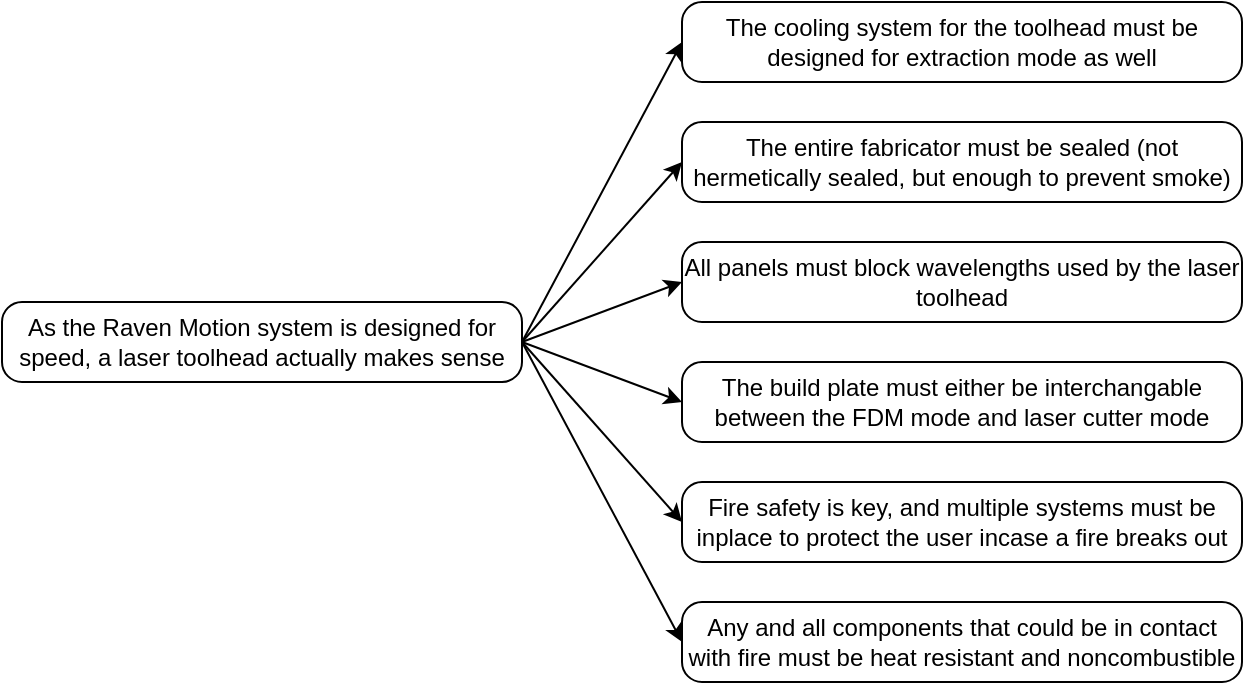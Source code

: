<mxfile version="27.0.9" pages="4">
  <diagram id="ydm_9wmG1MoZfnwv8v6f" name="Brainstorm">
    <mxGraphModel dx="1414" dy="850" grid="1" gridSize="10" guides="1" tooltips="1" connect="1" arrows="1" fold="1" page="1" pageScale="1" pageWidth="1500" pageHeight="1000" math="0" shadow="0">
      <root>
        <mxCell id="0" />
        <mxCell id="1" parent="0" />
        <mxCell id="gwhMM3s7mrPHOdrvY1Yq-3" value="" style="rounded=0;orthogonalLoop=1;jettySize=auto;html=1;exitX=1;exitY=0.5;exitDx=0;exitDy=0;entryX=0;entryY=0.5;entryDx=0;entryDy=0;" edge="1" parent="1" source="gwhMM3s7mrPHOdrvY1Yq-1" target="gwhMM3s7mrPHOdrvY1Yq-2">
          <mxGeometry relative="1" as="geometry">
            <mxPoint x="320" y="110" as="sourcePoint" />
          </mxGeometry>
        </mxCell>
        <mxCell id="gwhMM3s7mrPHOdrvY1Yq-6" style="edgeStyle=none;shape=connector;rounded=0;orthogonalLoop=1;jettySize=auto;html=1;exitX=1;exitY=0.5;exitDx=0;exitDy=0;entryX=0;entryY=0.5;entryDx=0;entryDy=0;strokeColor=default;align=center;verticalAlign=middle;fontFamily=Helvetica;fontSize=11;fontColor=default;labelBackgroundColor=default;endArrow=classic;" edge="1" parent="1" source="gwhMM3s7mrPHOdrvY1Yq-1" target="gwhMM3s7mrPHOdrvY1Yq-4">
          <mxGeometry relative="1" as="geometry" />
        </mxCell>
        <mxCell id="gwhMM3s7mrPHOdrvY1Yq-8" style="edgeStyle=none;shape=connector;rounded=0;orthogonalLoop=1;jettySize=auto;html=1;exitX=1;exitY=0.5;exitDx=0;exitDy=0;entryX=0;entryY=0.5;entryDx=0;entryDy=0;strokeColor=default;align=center;verticalAlign=middle;fontFamily=Helvetica;fontSize=11;fontColor=default;labelBackgroundColor=default;endArrow=classic;" edge="1" parent="1" source="gwhMM3s7mrPHOdrvY1Yq-1" target="gwhMM3s7mrPHOdrvY1Yq-7">
          <mxGeometry relative="1" as="geometry" />
        </mxCell>
        <mxCell id="gwhMM3s7mrPHOdrvY1Yq-10" style="edgeStyle=none;shape=connector;rounded=0;orthogonalLoop=1;jettySize=auto;html=1;exitX=1;exitY=0.5;exitDx=0;exitDy=0;entryX=0;entryY=0.5;entryDx=0;entryDy=0;strokeColor=default;align=center;verticalAlign=middle;fontFamily=Helvetica;fontSize=11;fontColor=default;labelBackgroundColor=default;endArrow=classic;" edge="1" parent="1" source="gwhMM3s7mrPHOdrvY1Yq-1" target="gwhMM3s7mrPHOdrvY1Yq-9">
          <mxGeometry relative="1" as="geometry" />
        </mxCell>
        <mxCell id="gwhMM3s7mrPHOdrvY1Yq-12" style="edgeStyle=none;shape=connector;rounded=0;orthogonalLoop=1;jettySize=auto;html=1;exitX=1;exitY=0.5;exitDx=0;exitDy=0;entryX=0;entryY=0.5;entryDx=0;entryDy=0;strokeColor=default;align=center;verticalAlign=middle;fontFamily=Helvetica;fontSize=11;fontColor=default;labelBackgroundColor=default;endArrow=classic;" edge="1" parent="1" source="gwhMM3s7mrPHOdrvY1Yq-1" target="gwhMM3s7mrPHOdrvY1Yq-11">
          <mxGeometry relative="1" as="geometry" />
        </mxCell>
        <mxCell id="gwhMM3s7mrPHOdrvY1Yq-14" style="edgeStyle=none;shape=connector;rounded=0;orthogonalLoop=1;jettySize=auto;html=1;exitX=1;exitY=0.5;exitDx=0;exitDy=0;entryX=0;entryY=0.5;entryDx=0;entryDy=0;strokeColor=default;align=center;verticalAlign=middle;fontFamily=Helvetica;fontSize=11;fontColor=default;labelBackgroundColor=default;endArrow=classic;" edge="1" parent="1" source="gwhMM3s7mrPHOdrvY1Yq-1" target="gwhMM3s7mrPHOdrvY1Yq-13">
          <mxGeometry relative="1" as="geometry" />
        </mxCell>
        <mxCell id="gwhMM3s7mrPHOdrvY1Yq-1" value="As the Raven Motion system is designed for speed, a laser toolhead actually makes sense" style="rounded=1;whiteSpace=wrap;html=1;absoluteArcSize=1;" vertex="1" parent="1">
          <mxGeometry x="40" y="190" width="260" height="40" as="geometry" />
        </mxCell>
        <mxCell id="gwhMM3s7mrPHOdrvY1Yq-2" value="The cooling system for the toolhead must be designed for extraction mode as well" style="rounded=1;whiteSpace=wrap;html=1;absoluteArcSize=1;" vertex="1" parent="1">
          <mxGeometry x="380" y="40" width="280" height="40" as="geometry" />
        </mxCell>
        <mxCell id="gwhMM3s7mrPHOdrvY1Yq-4" value="The entire fabricator must be sealed (not hermetically sealed, but enough to prevent smoke)" style="rounded=1;whiteSpace=wrap;html=1;absoluteArcSize=1;" vertex="1" parent="1">
          <mxGeometry x="380" y="100" width="280" height="40" as="geometry" />
        </mxCell>
        <mxCell id="gwhMM3s7mrPHOdrvY1Yq-7" value="All panels must block wavelengths used by the laser toolhead" style="rounded=1;whiteSpace=wrap;html=1;absoluteArcSize=1;" vertex="1" parent="1">
          <mxGeometry x="380" y="160" width="280" height="40" as="geometry" />
        </mxCell>
        <mxCell id="gwhMM3s7mrPHOdrvY1Yq-9" value="The build plate must either be interchangable between the FDM mode and laser cutter mode" style="rounded=1;whiteSpace=wrap;html=1;absoluteArcSize=1;" vertex="1" parent="1">
          <mxGeometry x="380" y="220" width="280" height="40" as="geometry" />
        </mxCell>
        <mxCell id="gwhMM3s7mrPHOdrvY1Yq-11" value="Fire safety is key, and multiple systems must be inplace to protect the user incase a fire breaks out" style="rounded=1;whiteSpace=wrap;html=1;absoluteArcSize=1;" vertex="1" parent="1">
          <mxGeometry x="380" y="280" width="280" height="40" as="geometry" />
        </mxCell>
        <mxCell id="gwhMM3s7mrPHOdrvY1Yq-13" value="Any and all components that could be in contact with fire must be heat resistant and noncombustible" style="rounded=1;whiteSpace=wrap;html=1;absoluteArcSize=1;" vertex="1" parent="1">
          <mxGeometry x="380" y="340" width="280" height="40" as="geometry" />
        </mxCell>
      </root>
    </mxGraphModel>
  </diagram>
  <diagram name="Overall" id="1koTbxVyu0m_SG0vViTK">
    <mxGraphModel dx="2050" dy="1233" grid="1" gridSize="10" guides="1" tooltips="1" connect="1" arrows="1" fold="1" page="1" pageScale="1" pageWidth="1800" pageHeight="1200" math="0" shadow="0">
      <root>
        <mxCell id="0" />
        <mxCell id="1" parent="0" />
        <mxCell id="-09GqD7vYZgRkRjQ0-ax-1" value="Tool Carriage" style="swimlane;fontStyle=0;childLayout=stackLayout;horizontal=1;startSize=20;horizontalStack=0;resizeParent=1;resizeParentMax=0;resizeLast=0;collapsible=0;marginBottom=0;whiteSpace=wrap;html=1;rounded=1;container=1;" parent="1" vertex="1">
          <mxGeometry x="880" y="160" width="120" height="80" as="geometry" />
        </mxCell>
        <mxCell id="-09GqD7vYZgRkRjQ0-ax-2" value="Camera" style="text;strokeColor=none;fillColor=none;align=left;verticalAlign=middle;spacingLeft=4;spacingRight=4;overflow=hidden;points=[[0,0.5],[1,0.5]];portConstraint=eastwest;rotatable=0;whiteSpace=wrap;html=1;" parent="-09GqD7vYZgRkRjQ0-ax-1" vertex="1">
          <mxGeometry y="20" width="120" height="20" as="geometry" />
        </mxCell>
        <mxCell id="-09GqD7vYZgRkRjQ0-ax-3" value="Address LEDs" style="text;strokeColor=none;fillColor=none;align=left;verticalAlign=middle;spacingLeft=4;spacingRight=4;overflow=hidden;points=[[0,0.5],[1,0.5]];portConstraint=eastwest;rotatable=0;whiteSpace=wrap;html=1;" parent="-09GqD7vYZgRkRjQ0-ax-1" vertex="1">
          <mxGeometry y="40" width="120" height="20" as="geometry" />
        </mxCell>
        <mxCell id="-09GqD7vYZgRkRjQ0-ax-4" value="Pins" style="text;strokeColor=none;fillColor=none;align=left;verticalAlign=middle;spacingLeft=4;spacingRight=4;overflow=hidden;points=[[0,0.5],[1,0.5]];portConstraint=eastwest;rotatable=0;whiteSpace=wrap;html=1;" parent="-09GqD7vYZgRkRjQ0-ax-1" vertex="1">
          <mxGeometry y="60" width="120" height="20" as="geometry" />
        </mxCell>
        <mxCell id="-09GqD7vYZgRkRjQ0-ax-12" value="Tool Carriage Pins" style="swimlane;fontStyle=0;childLayout=stackLayout;horizontal=1;startSize=20;horizontalStack=0;resizeParent=1;resizeParentMax=0;resizeLast=0;collapsible=0;marginBottom=0;whiteSpace=wrap;html=1;rounded=1;container=1;" parent="1" vertex="1">
          <mxGeometry x="1020" y="160" width="120" height="220" as="geometry" />
        </mxCell>
        <mxCell id="-09GqD7vYZgRkRjQ0-ax-13" value="4P Heater" style="text;strokeColor=#d6b656;fillColor=#fff2cc;align=left;verticalAlign=middle;spacingLeft=4;spacingRight=4;overflow=hidden;points=[[0,0.5],[1,0.5]];portConstraint=eastwest;rotatable=0;whiteSpace=wrap;html=1;" parent="-09GqD7vYZgRkRjQ0-ax-12" vertex="1">
          <mxGeometry y="20" width="120" height="20" as="geometry" />
        </mxCell>
        <mxCell id="-09GqD7vYZgRkRjQ0-ax-14" value="2P Heater Temp" style="text;strokeColor=#6c8ebf;fillColor=#dae8fc;align=left;verticalAlign=middle;spacingLeft=4;spacingRight=4;overflow=hidden;points=[[0,0.5],[1,0.5]];portConstraint=eastwest;rotatable=0;whiteSpace=wrap;html=1;" parent="-09GqD7vYZgRkRjQ0-ax-12" vertex="1">
          <mxGeometry y="40" width="120" height="20" as="geometry" />
        </mxCell>
        <mxCell id="B7QFjlorRXZImNpkXBTe-34" value="2P I2C Accel" style="text;strokeColor=#23445d;fillColor=#bac8d3;align=left;verticalAlign=middle;spacingLeft=4;spacingRight=4;overflow=hidden;points=[[0,0.5],[1,0.5]];portConstraint=eastwest;rotatable=0;whiteSpace=wrap;html=1;" parent="-09GqD7vYZgRkRjQ0-ax-12" vertex="1">
          <mxGeometry y="60" width="120" height="20" as="geometry" />
        </mxCell>
        <mxCell id="-09GqD7vYZgRkRjQ0-ax-15" value="2P System Power" style="text;strokeColor=#0e8088;fillColor=#b0e3e6;align=left;verticalAlign=middle;spacingLeft=4;spacingRight=4;overflow=hidden;points=[[0,0.5],[1,0.5]];portConstraint=eastwest;rotatable=0;whiteSpace=wrap;html=1;" parent="-09GqD7vYZgRkRjQ0-ax-12" vertex="1">
          <mxGeometry y="80" width="120" height="20" as="geometry" />
        </mxCell>
        <mxCell id="-09GqD7vYZgRkRjQ0-ax-20" value="2P 5V Power" style="text;strokeColor=#9673a6;fillColor=#e1d5e7;align=left;verticalAlign=middle;spacingLeft=4;spacingRight=4;overflow=hidden;points=[[0,0.5],[1,0.5]];portConstraint=eastwest;rotatable=0;whiteSpace=wrap;html=1;" parent="-09GqD7vYZgRkRjQ0-ax-12" vertex="1">
          <mxGeometry y="100" width="120" height="20" as="geometry" />
        </mxCell>
        <mxCell id="-09GqD7vYZgRkRjQ0-ax-19" value="1P Adj Fan" style="text;strokeColor=#b85450;fillColor=#f8cecc;align=left;verticalAlign=middle;spacingLeft=4;spacingRight=4;overflow=hidden;points=[[0,0.5],[1,0.5]];portConstraint=eastwest;rotatable=0;whiteSpace=wrap;html=1;" parent="-09GqD7vYZgRkRjQ0-ax-12" vertex="1">
          <mxGeometry y="120" width="120" height="20" as="geometry" />
        </mxCell>
        <mxCell id="-09GqD7vYZgRkRjQ0-ax-21" value="1P Address LED" style="text;strokeColor=#82b366;fillColor=#d5e8d4;align=left;verticalAlign=middle;spacingLeft=4;spacingRight=4;overflow=hidden;points=[[0,0.5],[1,0.5]];portConstraint=eastwest;rotatable=0;whiteSpace=wrap;html=1;" parent="-09GqD7vYZgRkRjQ0-ax-12" vertex="1">
          <mxGeometry y="140" width="120" height="20" as="geometry" />
        </mxCell>
        <mxCell id="-09GqD7vYZgRkRjQ0-ax-18" value="2P GPIO" style="text;strokeColor=#d79b00;fillColor=#ffe6cc;align=left;verticalAlign=middle;spacingLeft=4;spacingRight=4;overflow=hidden;points=[[0,0.5],[1,0.5]];portConstraint=eastwest;rotatable=0;whiteSpace=wrap;html=1;" parent="-09GqD7vYZgRkRjQ0-ax-12" vertex="1">
          <mxGeometry y="160" width="120" height="20" as="geometry" />
        </mxCell>
        <mxCell id="B7QFjlorRXZImNpkXBTe-50" value="4P Motor" style="text;strokeColor=#56517e;fillColor=#d0cee2;align=left;verticalAlign=middle;spacingLeft=4;spacingRight=4;overflow=hidden;points=[[0,0.5],[1,0.5]];portConstraint=eastwest;rotatable=0;whiteSpace=wrap;html=1;" parent="-09GqD7vYZgRkRjQ0-ax-12" vertex="1">
          <mxGeometry y="180" width="120" height="20" as="geometry" />
        </mxCell>
        <mxCell id="B7QFjlorRXZImNpkXBTe-44" value="2P GND" style="text;align=left;verticalAlign=middle;spacingLeft=4;spacingRight=4;overflow=hidden;points=[[0,0.5],[1,0.5]];portConstraint=eastwest;rotatable=0;whiteSpace=wrap;html=1;" parent="-09GqD7vYZgRkRjQ0-ax-12" vertex="1">
          <mxGeometry y="200" width="120" height="20" as="geometry" />
        </mxCell>
        <mxCell id="-09GqD7vYZgRkRjQ0-ax-25" value="Inputs" style="swimlane;fontStyle=0;childLayout=stackLayout;horizontal=1;startSize=20;horizontalStack=0;resizeParent=1;resizeParentMax=0;resizeLast=0;collapsible=0;marginBottom=0;whiteSpace=wrap;html=1;rounded=1;container=1;" parent="1" vertex="1">
          <mxGeometry x="880" y="260" width="120" height="40" as="geometry" />
        </mxCell>
        <mxCell id="-09GqD7vYZgRkRjQ0-ax-26" value="USB 2.0 PD 100W" style="text;strokeColor=none;fillColor=none;align=left;verticalAlign=middle;spacingLeft=4;spacingRight=4;overflow=hidden;points=[[0,0.5],[1,0.5]];portConstraint=eastwest;rotatable=0;whiteSpace=wrap;html=1;" parent="-09GqD7vYZgRkRjQ0-ax-25" vertex="1">
          <mxGeometry y="20" width="120" height="20" as="geometry" />
        </mxCell>
        <mxCell id="B7QFjlorRXZImNpkXBTe-55" value="" style="rounded=1;whiteSpace=wrap;html=1;fontFamily=Helvetica;fontSize=11;fontColor=default;labelBackgroundColor=default;absoluteArcSize=1;container=1;dropTarget=1;collapsible=0;recursiveResize=0;" parent="1" vertex="1">
          <mxGeometry x="1240" y="160" width="50" height="50" as="geometry" />
        </mxCell>
        <mxCell id="B7QFjlorRXZImNpkXBTe-51" value="" style="ellipse;whiteSpace=wrap;html=1;aspect=fixed;fillColor=#d0cee2;strokeColor=#56517e;" parent="B7QFjlorRXZImNpkXBTe-55" vertex="1">
          <mxGeometry x="30" y="10" width="10" height="10" as="geometry" />
        </mxCell>
        <mxCell id="B7QFjlorRXZImNpkXBTe-52" value="" style="ellipse;whiteSpace=wrap;html=1;aspect=fixed;fillColor=#d0cee2;strokeColor=#56517e;" parent="B7QFjlorRXZImNpkXBTe-55" vertex="1">
          <mxGeometry x="30" y="30" width="10" height="10" as="geometry" />
        </mxCell>
        <mxCell id="B7QFjlorRXZImNpkXBTe-53" value="" style="ellipse;whiteSpace=wrap;html=1;aspect=fixed;fillColor=#d0cee2;strokeColor=#56517e;" parent="B7QFjlorRXZImNpkXBTe-55" vertex="1">
          <mxGeometry x="10" y="10" width="10" height="10" as="geometry" />
        </mxCell>
        <mxCell id="B7QFjlorRXZImNpkXBTe-54" value="" style="ellipse;whiteSpace=wrap;html=1;aspect=fixed;fillColor=#d0cee2;strokeColor=#56517e;" parent="B7QFjlorRXZImNpkXBTe-55" vertex="1">
          <mxGeometry x="10" y="30" width="10" height="10" as="geometry" />
        </mxCell>
        <mxCell id="B7QFjlorRXZImNpkXBTe-56" value="" style="rounded=1;whiteSpace=wrap;html=1;" parent="1" vertex="1">
          <mxGeometry x="1160" y="160" width="50" height="50" as="geometry" />
        </mxCell>
        <mxCell id="B7QFjlorRXZImNpkXBTe-40" value="" style="ellipse;whiteSpace=wrap;html=1;aspect=fixed;fillColor=#fff2cc;strokeColor=#d6b656;" parent="1" vertex="1">
          <mxGeometry x="1190" y="170" width="10" height="10" as="geometry" />
        </mxCell>
        <mxCell id="B7QFjlorRXZImNpkXBTe-41" value="" style="ellipse;whiteSpace=wrap;html=1;aspect=fixed;fillColor=#fff2cc;strokeColor=#d6b656;" parent="1" vertex="1">
          <mxGeometry x="1190" y="190" width="10" height="10" as="geometry" />
        </mxCell>
        <mxCell id="B7QFjlorRXZImNpkXBTe-42" value="" style="ellipse;whiteSpace=wrap;html=1;aspect=fixed;fillColor=#fff2cc;strokeColor=#d6b656;" parent="1" vertex="1">
          <mxGeometry x="1170" y="170" width="10" height="10" as="geometry" />
        </mxCell>
        <mxCell id="B7QFjlorRXZImNpkXBTe-43" value="" style="ellipse;whiteSpace=wrap;html=1;aspect=fixed;fillColor=#fff2cc;strokeColor=#d6b656;" parent="1" vertex="1">
          <mxGeometry x="1170" y="190" width="10" height="10" as="geometry" />
        </mxCell>
        <mxCell id="B7QFjlorRXZImNpkXBTe-57" value="" style="rounded=1;whiteSpace=wrap;html=1;fontFamily=Helvetica;fontSize=11;fontColor=default;labelBackgroundColor=default;absoluteArcSize=1;container=1;dropTarget=1;collapsible=0;recursiveResize=0;" parent="1" vertex="1">
          <mxGeometry x="1210" y="160" width="30" height="50" as="geometry" />
        </mxCell>
        <mxCell id="B7QFjlorRXZImNpkXBTe-22" value="" style="ellipse;whiteSpace=wrap;html=1;aspect=fixed;fillColor=#dae8fc;strokeColor=#6c8ebf;" parent="B7QFjlorRXZImNpkXBTe-57" vertex="1">
          <mxGeometry x="10" y="10" width="10" height="10" as="geometry" />
        </mxCell>
        <mxCell id="B7QFjlorRXZImNpkXBTe-46" value="" style="ellipse;whiteSpace=wrap;html=1;aspect=fixed;fillColor=#dae8fc;strokeColor=#6c8ebf;" parent="B7QFjlorRXZImNpkXBTe-57" vertex="1">
          <mxGeometry x="10" y="30" width="10" height="10" as="geometry" />
        </mxCell>
        <mxCell id="B7QFjlorRXZImNpkXBTe-58" value="" style="rounded=1;whiteSpace=wrap;html=1;fontFamily=Helvetica;fontSize=11;fontColor=default;labelBackgroundColor=default;absoluteArcSize=1;container=1;dropTarget=1;collapsible=0;recursiveResize=0;" parent="1" vertex="1">
          <mxGeometry x="1290" y="160" width="70" height="50" as="geometry" />
        </mxCell>
        <mxCell id="B7QFjlorRXZImNpkXBTe-59" value="" style="ellipse;whiteSpace=wrap;html=1;aspect=fixed;fillColor=#ffe6cc;strokeColor=#d79b00;" parent="B7QFjlorRXZImNpkXBTe-58" vertex="1">
          <mxGeometry x="30" y="10" width="10" height="10" as="geometry" />
        </mxCell>
        <mxCell id="B7QFjlorRXZImNpkXBTe-60" value="" style="ellipse;whiteSpace=wrap;html=1;aspect=fixed;fillColor=#ffe6cc;strokeColor=#d79b00;" parent="B7QFjlorRXZImNpkXBTe-58" vertex="1">
          <mxGeometry x="30" y="30" width="10" height="10" as="geometry" />
        </mxCell>
        <mxCell id="B7QFjlorRXZImNpkXBTe-61" value="" style="ellipse;whiteSpace=wrap;html=1;aspect=fixed;fillColor=#f8cecc;strokeColor=#b85450;" parent="B7QFjlorRXZImNpkXBTe-58" vertex="1">
          <mxGeometry x="10" y="10" width="10" height="10" as="geometry" />
        </mxCell>
        <mxCell id="B7QFjlorRXZImNpkXBTe-62" value="" style="ellipse;whiteSpace=wrap;html=1;aspect=fixed;fillColor=#d5e8d4;strokeColor=#82b366;" parent="B7QFjlorRXZImNpkXBTe-58" vertex="1">
          <mxGeometry x="10" y="30" width="10" height="10" as="geometry" />
        </mxCell>
        <mxCell id="B7QFjlorRXZImNpkXBTe-63" value="" style="ellipse;whiteSpace=wrap;html=1;aspect=fixed;fillColor=#bac8d3;strokeColor=#23445d;" parent="B7QFjlorRXZImNpkXBTe-58" vertex="1">
          <mxGeometry x="50" y="10" width="10" height="10" as="geometry" />
        </mxCell>
        <mxCell id="B7QFjlorRXZImNpkXBTe-64" value="" style="ellipse;whiteSpace=wrap;html=1;aspect=fixed;fillColor=#bac8d3;strokeColor=#23445d;" parent="B7QFjlorRXZImNpkXBTe-58" vertex="1">
          <mxGeometry x="50" y="30" width="10" height="10" as="geometry" />
        </mxCell>
        <mxCell id="B7QFjlorRXZImNpkXBTe-70" value="" style="rounded=1;whiteSpace=wrap;html=1;fontFamily=Helvetica;fontSize=11;fontColor=default;labelBackgroundColor=default;absoluteArcSize=1;container=1;dropTarget=1;collapsible=0;recursiveResize=0;" parent="1" vertex="1">
          <mxGeometry x="1360" y="160" width="70" height="50" as="geometry" />
        </mxCell>
        <mxCell id="B7QFjlorRXZImNpkXBTe-71" value="" style="ellipse;whiteSpace=wrap;html=1;aspect=fixed;" parent="B7QFjlorRXZImNpkXBTe-70" vertex="1">
          <mxGeometry x="30" y="10" width="10" height="10" as="geometry" />
        </mxCell>
        <mxCell id="B7QFjlorRXZImNpkXBTe-72" value="" style="ellipse;whiteSpace=wrap;html=1;aspect=fixed;" parent="B7QFjlorRXZImNpkXBTe-70" vertex="1">
          <mxGeometry x="30" y="30" width="10" height="10" as="geometry" />
        </mxCell>
        <mxCell id="B7QFjlorRXZImNpkXBTe-73" value="" style="ellipse;whiteSpace=wrap;html=1;aspect=fixed;fillColor=#e1d5e7;strokeColor=#9673a6;" parent="B7QFjlorRXZImNpkXBTe-70" vertex="1">
          <mxGeometry x="10" y="10" width="10" height="10" as="geometry" />
        </mxCell>
        <mxCell id="B7QFjlorRXZImNpkXBTe-74" value="" style="ellipse;whiteSpace=wrap;html=1;aspect=fixed;fillColor=#e1d5e7;strokeColor=#9673a6;" parent="B7QFjlorRXZImNpkXBTe-70" vertex="1">
          <mxGeometry x="10" y="30" width="10" height="10" as="geometry" />
        </mxCell>
        <mxCell id="B7QFjlorRXZImNpkXBTe-75" value="" style="ellipse;whiteSpace=wrap;html=1;aspect=fixed;fillColor=#b0e3e6;strokeColor=#0e8088;" parent="B7QFjlorRXZImNpkXBTe-70" vertex="1">
          <mxGeometry x="50" y="10" width="10" height="10" as="geometry" />
        </mxCell>
        <mxCell id="B7QFjlorRXZImNpkXBTe-76" value="" style="ellipse;whiteSpace=wrap;html=1;aspect=fixed;fillColor=#b0e3e6;strokeColor=#0e8088;" parent="B7QFjlorRXZImNpkXBTe-70" vertex="1">
          <mxGeometry x="50" y="30" width="10" height="10" as="geometry" />
        </mxCell>
        <mxCell id="UdTMku777LsirgwFu7B1-1" value="Motors" style="rounded=0;whiteSpace=wrap;html=1;" parent="1" vertex="1">
          <mxGeometry x="1000" y="520" width="120" height="160" as="geometry" />
        </mxCell>
        <mxCell id="UdTMku777LsirgwFu7B1-2" value="Motors" style="rounded=0;whiteSpace=wrap;html=1;" parent="1" vertex="1">
          <mxGeometry x="1520" y="520" width="120" height="160" as="geometry" />
        </mxCell>
        <mxCell id="UdTMku777LsirgwFu7B1-3" value="" style="rounded=0;whiteSpace=wrap;html=1;" parent="1" vertex="1">
          <mxGeometry x="1000" y="680" width="640" height="60" as="geometry" />
        </mxCell>
        <mxCell id="UdTMku777LsirgwFu7B1-4" value="Print Head" style="rounded=0;whiteSpace=wrap;html=1;" parent="1" vertex="1">
          <mxGeometry x="1260" y="580" width="120" height="100" as="geometry" />
        </mxCell>
        <mxCell id="UdTMku777LsirgwFu7B1-6" value="" style="shape=trapezoid;perimeter=trapezoidPerimeter;whiteSpace=wrap;html=1;fixedSize=1;" parent="1" vertex="1">
          <mxGeometry x="1260" y="520" width="120" height="60" as="geometry" />
        </mxCell>
        <mxCell id="UdTMku777LsirgwFu7B1-7" value="" style="rounded=0;whiteSpace=wrap;html=1;" parent="1" vertex="1">
          <mxGeometry x="1000" y="740" width="60" height="440" as="geometry" />
        </mxCell>
        <mxCell id="UdTMku777LsirgwFu7B1-8" value="" style="rounded=0;whiteSpace=wrap;html=1;" parent="1" vertex="1">
          <mxGeometry x="1580" y="740" width="60" height="440" as="geometry" />
        </mxCell>
        <mxCell id="UdTMku777LsirgwFu7B1-9" value="" style="rounded=0;whiteSpace=wrap;html=1;" parent="1" vertex="1">
          <mxGeometry x="1060" y="1030" width="520" height="60" as="geometry" />
        </mxCell>
        <mxCell id="UdTMku777LsirgwFu7B1-10" value="Electronics box" style="rounded=0;whiteSpace=wrap;html=1;" parent="1" vertex="1">
          <mxGeometry x="1060" y="1090" width="520" height="90" as="geometry" />
        </mxCell>
        <mxCell id="UdTMku777LsirgwFu7B1-11" value="Moving Bed" style="rounded=0;whiteSpace=wrap;html=1;" parent="1" vertex="1">
          <mxGeometry x="1080" y="920" width="480" height="40" as="geometry" />
        </mxCell>
        <mxCell id="tqBjogt0iOUtp1MA-j1x-54" value="" style="rounded=0;whiteSpace=wrap;html=1;fontFamily=Helvetica;fontSize=11;fontColor=default;labelBackgroundColor=default;absoluteArcSize=1;container=1;dropTarget=1;collapsible=0;recursiveResize=0;" parent="1" vertex="1">
          <mxGeometry x="40" y="80" width="800" height="800" as="geometry" />
        </mxCell>
        <mxCell id="iKL3acUNgVN4E1kFw8Ze-22" value="Nozzle Position Checker" style="rounded=0;whiteSpace=wrap;html=1;" parent="tqBjogt0iOUtp1MA-j1x-54" vertex="1">
          <mxGeometry x="80" y="640" width="60" height="60" as="geometry" />
        </mxCell>
        <mxCell id="iKL3acUNgVN4E1kFw8Ze-19" value="Bed Size: 580 x 560mm&lt;div&gt;Actual Heated Area: 500 x 500mm&lt;/div&gt;" style="rounded=0;whiteSpace=wrap;html=1;" parent="tqBjogt0iOUtp1MA-j1x-54" vertex="1">
          <mxGeometry x="150" y="200" width="500" height="500" as="geometry" />
        </mxCell>
        <mxCell id="tqBjogt0iOUtp1MA-j1x-2" value="" style="rounded=0;whiteSpace=wrap;html=1;" parent="tqBjogt0iOUtp1MA-j1x-54" vertex="1">
          <mxGeometry width="40" height="40" as="geometry" />
        </mxCell>
        <mxCell id="tqBjogt0iOUtp1MA-j1x-3" value="" style="rounded=0;whiteSpace=wrap;html=1;" parent="tqBjogt0iOUtp1MA-j1x-54" vertex="1">
          <mxGeometry x="760" width="40" height="40" as="geometry" />
        </mxCell>
        <mxCell id="tqBjogt0iOUtp1MA-j1x-4" value="" style="rounded=0;whiteSpace=wrap;html=1;" parent="tqBjogt0iOUtp1MA-j1x-54" vertex="1">
          <mxGeometry x="760" y="760" width="40" height="40" as="geometry" />
        </mxCell>
        <mxCell id="tqBjogt0iOUtp1MA-j1x-5" value="" style="rounded=0;whiteSpace=wrap;html=1;" parent="tqBjogt0iOUtp1MA-j1x-54" vertex="1">
          <mxGeometry y="760" width="40" height="40" as="geometry" />
        </mxCell>
        <mxCell id="tqBjogt0iOUtp1MA-j1x-6" value="" style="rounded=0;whiteSpace=wrap;html=1;" parent="tqBjogt0iOUtp1MA-j1x-54" vertex="1">
          <mxGeometry x="20" y="40" width="20" height="720" as="geometry" />
        </mxCell>
        <mxCell id="tqBjogt0iOUtp1MA-j1x-7" value="" style="rounded=0;whiteSpace=wrap;html=1;" parent="tqBjogt0iOUtp1MA-j1x-54" vertex="1">
          <mxGeometry x="760" y="40" width="20" height="720" as="geometry" />
        </mxCell>
        <mxCell id="tqBjogt0iOUtp1MA-j1x-8" value="" style="rounded=0;whiteSpace=wrap;html=1;" parent="tqBjogt0iOUtp1MA-j1x-54" vertex="1">
          <mxGeometry x="40" y="20" width="720" height="20" as="geometry" />
        </mxCell>
        <mxCell id="tqBjogt0iOUtp1MA-j1x-20" value="" style="rounded=1;whiteSpace=wrap;html=1;fontFamily=Helvetica;fontSize=11;fontColor=default;labelBackgroundColor=default;absoluteArcSize=1;container=1;dropTarget=1;collapsible=0;recursiveResize=0;arcSize=6;" parent="tqBjogt0iOUtp1MA-j1x-54" vertex="1">
          <mxGeometry x="10" y="40" width="40" height="40" as="geometry" />
        </mxCell>
        <mxCell id="tqBjogt0iOUtp1MA-j1x-24" value="" style="ellipse;whiteSpace=wrap;html=1;aspect=fixed;" parent="tqBjogt0iOUtp1MA-j1x-20" vertex="1">
          <mxGeometry x="10" y="10" width="20" height="20" as="geometry" />
        </mxCell>
        <mxCell id="tqBjogt0iOUtp1MA-j1x-25" value="" style="rounded=1;whiteSpace=wrap;html=1;fontFamily=Helvetica;fontSize=11;fontColor=default;labelBackgroundColor=default;absoluteArcSize=1;container=1;dropTarget=1;collapsible=0;recursiveResize=0;arcSize=6;" parent="tqBjogt0iOUtp1MA-j1x-54" vertex="1">
          <mxGeometry x="10" y="720" width="40" height="40" as="geometry" />
        </mxCell>
        <mxCell id="tqBjogt0iOUtp1MA-j1x-26" value="" style="ellipse;whiteSpace=wrap;html=1;aspect=fixed;" parent="tqBjogt0iOUtp1MA-j1x-25" vertex="1">
          <mxGeometry x="10" y="10" width="20" height="20" as="geometry" />
        </mxCell>
        <mxCell id="tqBjogt0iOUtp1MA-j1x-27" value="" style="rounded=1;whiteSpace=wrap;html=1;fontFamily=Helvetica;fontSize=11;fontColor=default;labelBackgroundColor=default;absoluteArcSize=1;container=1;dropTarget=1;collapsible=0;recursiveResize=0;arcSize=6;" parent="tqBjogt0iOUtp1MA-j1x-54" vertex="1">
          <mxGeometry x="750" y="720" width="40" height="40" as="geometry" />
        </mxCell>
        <mxCell id="tqBjogt0iOUtp1MA-j1x-28" value="" style="ellipse;whiteSpace=wrap;html=1;aspect=fixed;" parent="tqBjogt0iOUtp1MA-j1x-27" vertex="1">
          <mxGeometry x="10" y="10" width="20" height="20" as="geometry" />
        </mxCell>
        <mxCell id="tqBjogt0iOUtp1MA-j1x-29" value="" style="rounded=1;whiteSpace=wrap;html=1;fontFamily=Helvetica;fontSize=11;fontColor=default;labelBackgroundColor=default;absoluteArcSize=1;container=1;dropTarget=1;collapsible=0;recursiveResize=0;arcSize=6;" parent="tqBjogt0iOUtp1MA-j1x-54" vertex="1">
          <mxGeometry x="750" y="40" width="40" height="40" as="geometry" />
        </mxCell>
        <mxCell id="tqBjogt0iOUtp1MA-j1x-30" value="" style="ellipse;whiteSpace=wrap;html=1;aspect=fixed;" parent="tqBjogt0iOUtp1MA-j1x-29" vertex="1">
          <mxGeometry x="10" y="10" width="20" height="20" as="geometry" />
        </mxCell>
        <mxCell id="tqBjogt0iOUtp1MA-j1x-35" style="edgeStyle=none;shape=connector;rounded=0;orthogonalLoop=1;jettySize=auto;html=1;exitX=1;exitY=0.5;exitDx=0;exitDy=0;entryX=0;entryY=0.5;entryDx=0;entryDy=0;strokeColor=#FFB366;strokeWidth=3;align=center;verticalAlign=middle;fontFamily=Helvetica;fontSize=11;fontColor=default;labelBackgroundColor=default;startFill=0;endArrow=none;dashed=1;flowAnimation=1;" parent="tqBjogt0iOUtp1MA-j1x-54" source="tqBjogt0iOUtp1MA-j1x-26" target="tqBjogt0iOUtp1MA-j1x-17" edge="1">
          <mxGeometry relative="1" as="geometry" />
        </mxCell>
        <mxCell id="iKL3acUNgVN4E1kFw8Ze-21" value="Nozzle&lt;div&gt;Cleaner&lt;/div&gt;" style="rounded=0;whiteSpace=wrap;html=1;" parent="tqBjogt0iOUtp1MA-j1x-54" vertex="1">
          <mxGeometry x="80" y="500" width="60" height="130" as="geometry" />
        </mxCell>
        <mxCell id="tqBjogt0iOUtp1MA-j1x-53" value="" style="group;recursiveResize=0;" parent="tqBjogt0iOUtp1MA-j1x-54" vertex="1" connectable="0">
          <mxGeometry x="10" y="90" width="780" height="110" as="geometry" />
        </mxCell>
        <mxCell id="tqBjogt0iOUtp1MA-j1x-9" value="" style="rounded=0;whiteSpace=wrap;html=1;" parent="tqBjogt0iOUtp1MA-j1x-53" vertex="1">
          <mxGeometry width="40" height="60" as="geometry" />
        </mxCell>
        <mxCell id="tqBjogt0iOUtp1MA-j1x-11" value="" style="rounded=0;whiteSpace=wrap;html=1;" parent="tqBjogt0iOUtp1MA-j1x-53" vertex="1">
          <mxGeometry x="740" width="40" height="60" as="geometry" />
        </mxCell>
        <mxCell id="tqBjogt0iOUtp1MA-j1x-12" value="" style="rounded=0;whiteSpace=wrap;html=1;" parent="tqBjogt0iOUtp1MA-j1x-53" vertex="1">
          <mxGeometry y="20" width="780" height="20" as="geometry" />
        </mxCell>
        <mxCell id="tqBjogt0iOUtp1MA-j1x-16" value="" style="ellipse;whiteSpace=wrap;html=1;aspect=fixed;" parent="tqBjogt0iOUtp1MA-j1x-53" vertex="1">
          <mxGeometry x="10" width="20" height="20" as="geometry" />
        </mxCell>
        <mxCell id="tqBjogt0iOUtp1MA-j1x-17" value="" style="ellipse;whiteSpace=wrap;html=1;aspect=fixed;" parent="tqBjogt0iOUtp1MA-j1x-53" vertex="1">
          <mxGeometry x="30" y="40" width="20" height="20" as="geometry" />
        </mxCell>
        <mxCell id="tqBjogt0iOUtp1MA-j1x-18" value="" style="ellipse;whiteSpace=wrap;html=1;aspect=fixed;" parent="tqBjogt0iOUtp1MA-j1x-53" vertex="1">
          <mxGeometry x="730" y="40" width="20" height="20" as="geometry" />
        </mxCell>
        <mxCell id="tqBjogt0iOUtp1MA-j1x-19" value="" style="ellipse;whiteSpace=wrap;html=1;aspect=fixed;" parent="tqBjogt0iOUtp1MA-j1x-53" vertex="1">
          <mxGeometry x="750" width="20" height="20" as="geometry" />
        </mxCell>
        <mxCell id="tqBjogt0iOUtp1MA-j1x-38" style="edgeStyle=none;shape=connector;rounded=0;orthogonalLoop=1;jettySize=auto;html=1;exitX=0.5;exitY=0;exitDx=0;exitDy=0;entryX=0;entryY=0.75;entryDx=0;entryDy=0;strokeColor=#FFB366;strokeWidth=3;align=center;verticalAlign=middle;fontFamily=Helvetica;fontSize=11;fontColor=default;labelBackgroundColor=default;startFill=0;endArrow=none;dashed=1;flowAnimation=1;" parent="tqBjogt0iOUtp1MA-j1x-53" source="tqBjogt0iOUtp1MA-j1x-17" target="tqBjogt0iOUtp1MA-j1x-14" edge="1">
          <mxGeometry relative="1" as="geometry" />
        </mxCell>
        <mxCell id="tqBjogt0iOUtp1MA-j1x-52" style="edgeStyle=none;shape=connector;rounded=0;orthogonalLoop=1;jettySize=auto;html=1;exitX=0.5;exitY=1;exitDx=0;exitDy=0;entryX=0;entryY=0.25;entryDx=0;entryDy=0;dashed=1;strokeColor=#6c8ebf;strokeWidth=3;align=center;verticalAlign=middle;fontFamily=Helvetica;fontSize=11;fontColor=default;labelBackgroundColor=default;startFill=0;endArrow=none;fillColor=#dae8fc;flowAnimation=1;" parent="tqBjogt0iOUtp1MA-j1x-53" source="tqBjogt0iOUtp1MA-j1x-16" target="tqBjogt0iOUtp1MA-j1x-14" edge="1">
          <mxGeometry relative="1" as="geometry" />
        </mxCell>
        <mxCell id="iKL3acUNgVN4E1kFw8Ze-16" value="" style="rounded=0;whiteSpace=wrap;html=1;fillColor=none;strokeColor=none;" parent="tqBjogt0iOUtp1MA-j1x-53" vertex="1">
          <mxGeometry width="780" height="110" as="geometry" />
        </mxCell>
        <mxCell id="iKL3acUNgVN4E1kFw8Ze-20" value="" style="group" parent="tqBjogt0iOUtp1MA-j1x-53" vertex="1" connectable="0">
          <mxGeometry x="60" y="10" width="80" height="100" as="geometry" />
        </mxCell>
        <mxCell id="tqBjogt0iOUtp1MA-j1x-14" value="Tool&lt;div&gt;Carriage&lt;/div&gt;" style="rounded=0;whiteSpace=wrap;html=1;" parent="iKL3acUNgVN4E1kFw8Ze-20" vertex="1">
          <mxGeometry x="10" width="60" height="40" as="geometry" />
        </mxCell>
        <mxCell id="tqBjogt0iOUtp1MA-j1x-15" value="Tool Head" style="rounded=0;whiteSpace=wrap;html=1;" parent="iKL3acUNgVN4E1kFw8Ze-20" vertex="1">
          <mxGeometry y="40" width="80" height="60" as="geometry" />
        </mxCell>
        <mxCell id="tqBjogt0iOUtp1MA-j1x-48" style="edgeStyle=none;shape=connector;rounded=0;orthogonalLoop=1;jettySize=auto;html=1;exitX=1;exitY=0.75;exitDx=0;exitDy=0;entryX=0.5;entryY=0;entryDx=0;entryDy=0;dashed=1;strokeColor=#6c8ebf;strokeWidth=3;align=center;verticalAlign=middle;fontFamily=Helvetica;fontSize=11;fontColor=default;labelBackgroundColor=default;startFill=0;endArrow=none;fillColor=#dae8fc;flowAnimation=1;" parent="tqBjogt0iOUtp1MA-j1x-53" source="tqBjogt0iOUtp1MA-j1x-14" target="tqBjogt0iOUtp1MA-j1x-18" edge="1">
          <mxGeometry relative="1" as="geometry" />
        </mxCell>
        <mxCell id="tqBjogt0iOUtp1MA-j1x-45" style="edgeStyle=none;shape=connector;rounded=0;orthogonalLoop=1;jettySize=auto;html=1;exitX=1;exitY=0.25;exitDx=0;exitDy=0;entryX=0.5;entryY=1;entryDx=0;entryDy=0;dashed=1;strokeColor=#FFB366;strokeWidth=3;align=center;verticalAlign=middle;fontFamily=Helvetica;fontSize=11;fontColor=default;labelBackgroundColor=default;startFill=0;endArrow=none;flowAnimation=1;" parent="tqBjogt0iOUtp1MA-j1x-53" source="tqBjogt0iOUtp1MA-j1x-14" target="tqBjogt0iOUtp1MA-j1x-19" edge="1">
          <mxGeometry relative="1" as="geometry" />
        </mxCell>
        <mxCell id="tqBjogt0iOUtp1MA-j1x-47" style="edgeStyle=none;shape=connector;rounded=0;orthogonalLoop=1;jettySize=auto;html=1;exitX=1;exitY=0.5;exitDx=0;exitDy=0;entryX=0;entryY=0.5;entryDx=0;entryDy=0;dashed=1;strokeColor=#6c8ebf;strokeWidth=3;align=center;verticalAlign=middle;fontFamily=Helvetica;fontSize=11;fontColor=default;labelBackgroundColor=default;startFill=0;endArrow=none;fillColor=#dae8fc;flowAnimation=1;" parent="tqBjogt0iOUtp1MA-j1x-54" source="tqBjogt0iOUtp1MA-j1x-18" target="tqBjogt0iOUtp1MA-j1x-28" edge="1">
          <mxGeometry relative="1" as="geometry" />
        </mxCell>
        <mxCell id="tqBjogt0iOUtp1MA-j1x-51" style="edgeStyle=none;shape=connector;rounded=0;orthogonalLoop=1;jettySize=auto;html=1;exitX=0;exitY=0.5;exitDx=0;exitDy=0;dashed=1;strokeColor=#6c8ebf;strokeWidth=3;align=center;verticalAlign=middle;fontFamily=Helvetica;fontSize=11;fontColor=default;labelBackgroundColor=default;startFill=0;endArrow=none;fillColor=#dae8fc;entryX=0;entryY=0.5;entryDx=0;entryDy=0;flowAnimation=1;" parent="tqBjogt0iOUtp1MA-j1x-54" source="tqBjogt0iOUtp1MA-j1x-24" target="tqBjogt0iOUtp1MA-j1x-16" edge="1">
          <mxGeometry relative="1" as="geometry">
            <mxPoint x="-20" y="350" as="targetPoint" />
          </mxGeometry>
        </mxCell>
        <mxCell id="tqBjogt0iOUtp1MA-j1x-44" style="edgeStyle=none;shape=connector;rounded=0;orthogonalLoop=1;jettySize=auto;html=1;exitX=1;exitY=0.5;exitDx=0;exitDy=0;dashed=1;strokeColor=#FFB366;strokeWidth=3;align=center;verticalAlign=middle;fontFamily=Helvetica;fontSize=11;fontColor=default;labelBackgroundColor=default;startFill=0;endArrow=none;entryX=1;entryY=0.5;entryDx=0;entryDy=0;flowAnimation=1;" parent="tqBjogt0iOUtp1MA-j1x-54" source="tqBjogt0iOUtp1MA-j1x-19" target="tqBjogt0iOUtp1MA-j1x-30" edge="1">
          <mxGeometry relative="1" as="geometry">
            <mxPoint x="900" y="290" as="sourcePoint" />
          </mxGeometry>
        </mxCell>
        <mxCell id="tqBjogt0iOUtp1MA-j1x-43" style="edgeStyle=none;shape=connector;rounded=0;orthogonalLoop=1;jettySize=auto;html=1;exitX=0.5;exitY=0;exitDx=0;exitDy=0;entryX=0.5;entryY=0;entryDx=0;entryDy=0;dashed=1;strokeColor=#FFB366;strokeWidth=3;align=center;verticalAlign=middle;fontFamily=Helvetica;fontSize=11;fontColor=default;labelBackgroundColor=default;startFill=0;endArrow=none;flowAnimation=1;" parent="tqBjogt0iOUtp1MA-j1x-54" source="tqBjogt0iOUtp1MA-j1x-30" target="tqBjogt0iOUtp1MA-j1x-24" edge="1">
          <mxGeometry relative="1" as="geometry" />
        </mxCell>
        <mxCell id="tqBjogt0iOUtp1MA-j1x-50" style="edgeStyle=none;shape=connector;rounded=0;orthogonalLoop=1;jettySize=auto;html=1;exitX=0.5;exitY=0;exitDx=0;exitDy=0;entryX=0.5;entryY=0;entryDx=0;entryDy=0;dashed=1;strokeColor=#6c8ebf;strokeWidth=3;align=center;verticalAlign=middle;fontFamily=Helvetica;fontSize=11;fontColor=default;labelBackgroundColor=default;startFill=0;endArrow=none;fillColor=#dae8fc;flowAnimation=1;" parent="tqBjogt0iOUtp1MA-j1x-54" source="tqBjogt0iOUtp1MA-j1x-30" target="tqBjogt0iOUtp1MA-j1x-24" edge="1">
          <mxGeometry relative="1" as="geometry" />
        </mxCell>
        <mxCell id="tqBjogt0iOUtp1MA-j1x-31" style="rounded=0;orthogonalLoop=1;jettySize=auto;html=1;exitX=0;exitY=0.5;exitDx=0;exitDy=0;entryX=0;entryY=0.5;entryDx=0;entryDy=0;endArrow=none;startFill=0;strokeWidth=3;strokeColor=#FFB366;dashed=1;flowAnimation=1;" parent="tqBjogt0iOUtp1MA-j1x-54" source="tqBjogt0iOUtp1MA-j1x-24" target="tqBjogt0iOUtp1MA-j1x-26" edge="1">
          <mxGeometry relative="1" as="geometry" />
        </mxCell>
        <mxCell id="tqBjogt0iOUtp1MA-j1x-49" style="edgeStyle=none;shape=connector;rounded=0;orthogonalLoop=1;jettySize=auto;html=1;exitX=1;exitY=0.5;exitDx=0;exitDy=0;entryX=1;entryY=0.5;entryDx=0;entryDy=0;dashed=1;strokeColor=#6c8ebf;strokeWidth=3;align=center;verticalAlign=middle;fontFamily=Helvetica;fontSize=11;fontColor=default;labelBackgroundColor=default;startFill=0;endArrow=none;fillColor=#dae8fc;flowAnimation=1;" parent="tqBjogt0iOUtp1MA-j1x-54" source="tqBjogt0iOUtp1MA-j1x-28" target="tqBjogt0iOUtp1MA-j1x-30" edge="1">
          <mxGeometry relative="1" as="geometry" />
        </mxCell>
      </root>
    </mxGraphModel>
  </diagram>
  <diagram id="ZsW1-ER_KbNpetLqzkXc" name="Print Head">
    <mxGraphModel dx="1025" dy="617" grid="1" gridSize="10" guides="1" tooltips="1" connect="1" arrows="1" fold="1" page="1" pageScale="1" pageWidth="1500" pageHeight="5000" math="0" shadow="0">
      <root>
        <mxCell id="0" />
        <mxCell id="1" parent="0" />
        <mxCell id="GK_A4xQCCMhFzYjJ2mD5-1" value="Print Head" style="rounded=0;whiteSpace=wrap;html=1;" parent="1" vertex="1">
          <mxGeometry x="320" y="200" width="120" height="160" as="geometry" />
        </mxCell>
        <mxCell id="5bojX0e9AjqdM43oGQ_y-1" value="Tool Carriage" style="swimlane;fontStyle=0;childLayout=stackLayout;horizontal=1;startSize=20;horizontalStack=0;resizeParent=1;resizeParentMax=0;resizeLast=0;collapsible=0;marginBottom=0;whiteSpace=wrap;html=1;rounded=1;container=1;" parent="1" vertex="1">
          <mxGeometry x="560" y="160" width="120" height="80" as="geometry" />
        </mxCell>
        <mxCell id="5bojX0e9AjqdM43oGQ_y-2" value="Camera" style="text;strokeColor=none;fillColor=none;align=left;verticalAlign=middle;spacingLeft=4;spacingRight=4;overflow=hidden;points=[[0,0.5],[1,0.5]];portConstraint=eastwest;rotatable=0;whiteSpace=wrap;html=1;" parent="5bojX0e9AjqdM43oGQ_y-1" vertex="1">
          <mxGeometry y="20" width="120" height="20" as="geometry" />
        </mxCell>
        <mxCell id="5bojX0e9AjqdM43oGQ_y-3" value="Address LEDs" style="text;strokeColor=none;fillColor=none;align=left;verticalAlign=middle;spacingLeft=4;spacingRight=4;overflow=hidden;points=[[0,0.5],[1,0.5]];portConstraint=eastwest;rotatable=0;whiteSpace=wrap;html=1;" parent="5bojX0e9AjqdM43oGQ_y-1" vertex="1">
          <mxGeometry y="40" width="120" height="20" as="geometry" />
        </mxCell>
        <mxCell id="5bojX0e9AjqdM43oGQ_y-4" value="Pins" style="text;strokeColor=none;fillColor=none;align=left;verticalAlign=middle;spacingLeft=4;spacingRight=4;overflow=hidden;points=[[0,0.5],[1,0.5]];portConstraint=eastwest;rotatable=0;whiteSpace=wrap;html=1;" parent="5bojX0e9AjqdM43oGQ_y-1" vertex="1">
          <mxGeometry y="60" width="120" height="20" as="geometry" />
        </mxCell>
        <mxCell id="5bojX0e9AjqdM43oGQ_y-5" value="Tool Carriage Pins" style="swimlane;fontStyle=0;childLayout=stackLayout;horizontal=1;startSize=20;horizontalStack=0;resizeParent=1;resizeParentMax=0;resizeLast=0;collapsible=0;marginBottom=0;whiteSpace=wrap;html=1;rounded=1;container=1;" parent="1" vertex="1">
          <mxGeometry x="700" y="160" width="120" height="220" as="geometry" />
        </mxCell>
        <mxCell id="5bojX0e9AjqdM43oGQ_y-6" value="4P Heater" style="text;strokeColor=#d6b656;fillColor=#fff2cc;align=left;verticalAlign=middle;spacingLeft=4;spacingRight=4;overflow=hidden;points=[[0,0.5],[1,0.5]];portConstraint=eastwest;rotatable=0;whiteSpace=wrap;html=1;" parent="5bojX0e9AjqdM43oGQ_y-5" vertex="1">
          <mxGeometry y="20" width="120" height="20" as="geometry" />
        </mxCell>
        <mxCell id="5bojX0e9AjqdM43oGQ_y-7" value="2P Heater Temp" style="text;strokeColor=#6c8ebf;fillColor=#dae8fc;align=left;verticalAlign=middle;spacingLeft=4;spacingRight=4;overflow=hidden;points=[[0,0.5],[1,0.5]];portConstraint=eastwest;rotatable=0;whiteSpace=wrap;html=1;" parent="5bojX0e9AjqdM43oGQ_y-5" vertex="1">
          <mxGeometry y="40" width="120" height="20" as="geometry" />
        </mxCell>
        <mxCell id="5bojX0e9AjqdM43oGQ_y-8" value="2P I2C Accel" style="text;strokeColor=#23445d;fillColor=#bac8d3;align=left;verticalAlign=middle;spacingLeft=4;spacingRight=4;overflow=hidden;points=[[0,0.5],[1,0.5]];portConstraint=eastwest;rotatable=0;whiteSpace=wrap;html=1;" parent="5bojX0e9AjqdM43oGQ_y-5" vertex="1">
          <mxGeometry y="60" width="120" height="20" as="geometry" />
        </mxCell>
        <mxCell id="5bojX0e9AjqdM43oGQ_y-9" value="2P System Power" style="text;strokeColor=#0e8088;fillColor=#b0e3e6;align=left;verticalAlign=middle;spacingLeft=4;spacingRight=4;overflow=hidden;points=[[0,0.5],[1,0.5]];portConstraint=eastwest;rotatable=0;whiteSpace=wrap;html=1;" parent="5bojX0e9AjqdM43oGQ_y-5" vertex="1">
          <mxGeometry y="80" width="120" height="20" as="geometry" />
        </mxCell>
        <mxCell id="5bojX0e9AjqdM43oGQ_y-10" value="2P 5V Power" style="text;strokeColor=#9673a6;fillColor=#e1d5e7;align=left;verticalAlign=middle;spacingLeft=4;spacingRight=4;overflow=hidden;points=[[0,0.5],[1,0.5]];portConstraint=eastwest;rotatable=0;whiteSpace=wrap;html=1;" parent="5bojX0e9AjqdM43oGQ_y-5" vertex="1">
          <mxGeometry y="100" width="120" height="20" as="geometry" />
        </mxCell>
        <mxCell id="5bojX0e9AjqdM43oGQ_y-11" value="1P Adj Fan" style="text;strokeColor=#b85450;fillColor=#f8cecc;align=left;verticalAlign=middle;spacingLeft=4;spacingRight=4;overflow=hidden;points=[[0,0.5],[1,0.5]];portConstraint=eastwest;rotatable=0;whiteSpace=wrap;html=1;" parent="5bojX0e9AjqdM43oGQ_y-5" vertex="1">
          <mxGeometry y="120" width="120" height="20" as="geometry" />
        </mxCell>
        <mxCell id="5bojX0e9AjqdM43oGQ_y-12" value="1P Address LED" style="text;strokeColor=#82b366;fillColor=#d5e8d4;align=left;verticalAlign=middle;spacingLeft=4;spacingRight=4;overflow=hidden;points=[[0,0.5],[1,0.5]];portConstraint=eastwest;rotatable=0;whiteSpace=wrap;html=1;" parent="5bojX0e9AjqdM43oGQ_y-5" vertex="1">
          <mxGeometry y="140" width="120" height="20" as="geometry" />
        </mxCell>
        <mxCell id="5bojX0e9AjqdM43oGQ_y-13" value="2P GPIO" style="text;strokeColor=#d79b00;fillColor=#ffe6cc;align=left;verticalAlign=middle;spacingLeft=4;spacingRight=4;overflow=hidden;points=[[0,0.5],[1,0.5]];portConstraint=eastwest;rotatable=0;whiteSpace=wrap;html=1;" parent="5bojX0e9AjqdM43oGQ_y-5" vertex="1">
          <mxGeometry y="160" width="120" height="20" as="geometry" />
        </mxCell>
        <mxCell id="5bojX0e9AjqdM43oGQ_y-14" value="4P Motor" style="text;strokeColor=#56517e;fillColor=#d0cee2;align=left;verticalAlign=middle;spacingLeft=4;spacingRight=4;overflow=hidden;points=[[0,0.5],[1,0.5]];portConstraint=eastwest;rotatable=0;whiteSpace=wrap;html=1;" parent="5bojX0e9AjqdM43oGQ_y-5" vertex="1">
          <mxGeometry y="180" width="120" height="20" as="geometry" />
        </mxCell>
        <mxCell id="5bojX0e9AjqdM43oGQ_y-15" value="2P GND" style="text;align=left;verticalAlign=middle;spacingLeft=4;spacingRight=4;overflow=hidden;points=[[0,0.5],[1,0.5]];portConstraint=eastwest;rotatable=0;whiteSpace=wrap;html=1;" parent="5bojX0e9AjqdM43oGQ_y-5" vertex="1">
          <mxGeometry y="200" width="120" height="20" as="geometry" />
        </mxCell>
        <mxCell id="5bojX0e9AjqdM43oGQ_y-16" value="" style="rounded=1;whiteSpace=wrap;html=1;fontFamily=Helvetica;fontSize=11;fontColor=default;labelBackgroundColor=default;absoluteArcSize=1;container=1;dropTarget=1;collapsible=0;recursiveResize=0;" parent="1" vertex="1">
          <mxGeometry x="920" y="160" width="50" height="50" as="geometry" />
        </mxCell>
        <mxCell id="5bojX0e9AjqdM43oGQ_y-17" value="" style="ellipse;whiteSpace=wrap;html=1;aspect=fixed;fillColor=#d0cee2;strokeColor=#56517e;" parent="5bojX0e9AjqdM43oGQ_y-16" vertex="1">
          <mxGeometry x="30" y="10" width="10" height="10" as="geometry" />
        </mxCell>
        <mxCell id="5bojX0e9AjqdM43oGQ_y-18" value="" style="ellipse;whiteSpace=wrap;html=1;aspect=fixed;fillColor=#d0cee2;strokeColor=#56517e;" parent="5bojX0e9AjqdM43oGQ_y-16" vertex="1">
          <mxGeometry x="30" y="30" width="10" height="10" as="geometry" />
        </mxCell>
        <mxCell id="5bojX0e9AjqdM43oGQ_y-19" value="" style="ellipse;whiteSpace=wrap;html=1;aspect=fixed;fillColor=#d0cee2;strokeColor=#56517e;" parent="5bojX0e9AjqdM43oGQ_y-16" vertex="1">
          <mxGeometry x="10" y="10" width="10" height="10" as="geometry" />
        </mxCell>
        <mxCell id="5bojX0e9AjqdM43oGQ_y-20" value="" style="ellipse;whiteSpace=wrap;html=1;aspect=fixed;fillColor=#d0cee2;strokeColor=#56517e;" parent="5bojX0e9AjqdM43oGQ_y-16" vertex="1">
          <mxGeometry x="10" y="30" width="10" height="10" as="geometry" />
        </mxCell>
        <mxCell id="5bojX0e9AjqdM43oGQ_y-21" value="" style="rounded=1;whiteSpace=wrap;html=1;" parent="1" vertex="1">
          <mxGeometry x="840" y="160" width="50" height="50" as="geometry" />
        </mxCell>
        <mxCell id="5bojX0e9AjqdM43oGQ_y-22" value="" style="ellipse;whiteSpace=wrap;html=1;aspect=fixed;fillColor=#fff2cc;strokeColor=#d6b656;" parent="1" vertex="1">
          <mxGeometry x="870" y="170" width="10" height="10" as="geometry" />
        </mxCell>
        <mxCell id="5bojX0e9AjqdM43oGQ_y-23" value="" style="ellipse;whiteSpace=wrap;html=1;aspect=fixed;fillColor=#fff2cc;strokeColor=#d6b656;" parent="1" vertex="1">
          <mxGeometry x="870" y="190" width="10" height="10" as="geometry" />
        </mxCell>
        <mxCell id="5bojX0e9AjqdM43oGQ_y-24" value="" style="ellipse;whiteSpace=wrap;html=1;aspect=fixed;fillColor=#fff2cc;strokeColor=#d6b656;" parent="1" vertex="1">
          <mxGeometry x="850" y="170" width="10" height="10" as="geometry" />
        </mxCell>
        <mxCell id="5bojX0e9AjqdM43oGQ_y-25" value="" style="ellipse;whiteSpace=wrap;html=1;aspect=fixed;fillColor=#fff2cc;strokeColor=#d6b656;" parent="1" vertex="1">
          <mxGeometry x="850" y="190" width="10" height="10" as="geometry" />
        </mxCell>
        <mxCell id="5bojX0e9AjqdM43oGQ_y-26" value="" style="rounded=1;whiteSpace=wrap;html=1;fontFamily=Helvetica;fontSize=11;fontColor=default;labelBackgroundColor=default;absoluteArcSize=1;container=1;dropTarget=1;collapsible=0;recursiveResize=0;" parent="1" vertex="1">
          <mxGeometry x="890" y="160" width="30" height="50" as="geometry" />
        </mxCell>
        <mxCell id="5bojX0e9AjqdM43oGQ_y-27" value="" style="ellipse;whiteSpace=wrap;html=1;aspect=fixed;fillColor=#dae8fc;strokeColor=#6c8ebf;" parent="5bojX0e9AjqdM43oGQ_y-26" vertex="1">
          <mxGeometry x="10" y="10" width="10" height="10" as="geometry" />
        </mxCell>
        <mxCell id="5bojX0e9AjqdM43oGQ_y-28" value="" style="ellipse;whiteSpace=wrap;html=1;aspect=fixed;fillColor=#dae8fc;strokeColor=#6c8ebf;" parent="5bojX0e9AjqdM43oGQ_y-26" vertex="1">
          <mxGeometry x="10" y="30" width="10" height="10" as="geometry" />
        </mxCell>
        <mxCell id="5bojX0e9AjqdM43oGQ_y-29" value="" style="rounded=1;whiteSpace=wrap;html=1;fontFamily=Helvetica;fontSize=11;fontColor=default;labelBackgroundColor=default;absoluteArcSize=1;container=1;dropTarget=1;collapsible=0;recursiveResize=0;" parent="1" vertex="1">
          <mxGeometry x="970" y="160" width="70" height="50" as="geometry" />
        </mxCell>
        <mxCell id="5bojX0e9AjqdM43oGQ_y-30" value="" style="ellipse;whiteSpace=wrap;html=1;aspect=fixed;fillColor=#ffe6cc;strokeColor=#d79b00;" parent="5bojX0e9AjqdM43oGQ_y-29" vertex="1">
          <mxGeometry x="30" y="10" width="10" height="10" as="geometry" />
        </mxCell>
        <mxCell id="5bojX0e9AjqdM43oGQ_y-31" value="" style="ellipse;whiteSpace=wrap;html=1;aspect=fixed;fillColor=#ffe6cc;strokeColor=#d79b00;" parent="5bojX0e9AjqdM43oGQ_y-29" vertex="1">
          <mxGeometry x="30" y="30" width="10" height="10" as="geometry" />
        </mxCell>
        <mxCell id="5bojX0e9AjqdM43oGQ_y-32" value="" style="ellipse;whiteSpace=wrap;html=1;aspect=fixed;fillColor=#f8cecc;strokeColor=#b85450;" parent="5bojX0e9AjqdM43oGQ_y-29" vertex="1">
          <mxGeometry x="10" y="10" width="10" height="10" as="geometry" />
        </mxCell>
        <mxCell id="5bojX0e9AjqdM43oGQ_y-33" value="" style="ellipse;whiteSpace=wrap;html=1;aspect=fixed;fillColor=#d5e8d4;strokeColor=#82b366;" parent="5bojX0e9AjqdM43oGQ_y-29" vertex="1">
          <mxGeometry x="10" y="30" width="10" height="10" as="geometry" />
        </mxCell>
        <mxCell id="5bojX0e9AjqdM43oGQ_y-34" value="" style="ellipse;whiteSpace=wrap;html=1;aspect=fixed;fillColor=#bac8d3;strokeColor=#23445d;" parent="5bojX0e9AjqdM43oGQ_y-29" vertex="1">
          <mxGeometry x="50" y="10" width="10" height="10" as="geometry" />
        </mxCell>
        <mxCell id="5bojX0e9AjqdM43oGQ_y-35" value="" style="ellipse;whiteSpace=wrap;html=1;aspect=fixed;fillColor=#bac8d3;strokeColor=#23445d;" parent="5bojX0e9AjqdM43oGQ_y-29" vertex="1">
          <mxGeometry x="50" y="30" width="10" height="10" as="geometry" />
        </mxCell>
        <mxCell id="5bojX0e9AjqdM43oGQ_y-36" value="" style="rounded=1;whiteSpace=wrap;html=1;fontFamily=Helvetica;fontSize=11;fontColor=default;labelBackgroundColor=default;absoluteArcSize=1;container=1;dropTarget=1;collapsible=0;recursiveResize=0;" parent="1" vertex="1">
          <mxGeometry x="1040" y="160" width="70" height="50" as="geometry" />
        </mxCell>
        <mxCell id="5bojX0e9AjqdM43oGQ_y-37" value="" style="ellipse;whiteSpace=wrap;html=1;aspect=fixed;" parent="5bojX0e9AjqdM43oGQ_y-36" vertex="1">
          <mxGeometry x="30" y="10" width="10" height="10" as="geometry" />
        </mxCell>
        <mxCell id="5bojX0e9AjqdM43oGQ_y-38" value="" style="ellipse;whiteSpace=wrap;html=1;aspect=fixed;" parent="5bojX0e9AjqdM43oGQ_y-36" vertex="1">
          <mxGeometry x="30" y="30" width="10" height="10" as="geometry" />
        </mxCell>
        <mxCell id="5bojX0e9AjqdM43oGQ_y-39" value="" style="ellipse;whiteSpace=wrap;html=1;aspect=fixed;fillColor=#e1d5e7;strokeColor=#9673a6;" parent="5bojX0e9AjqdM43oGQ_y-36" vertex="1">
          <mxGeometry x="10" y="10" width="10" height="10" as="geometry" />
        </mxCell>
        <mxCell id="5bojX0e9AjqdM43oGQ_y-40" value="" style="ellipse;whiteSpace=wrap;html=1;aspect=fixed;fillColor=#e1d5e7;strokeColor=#9673a6;" parent="5bojX0e9AjqdM43oGQ_y-36" vertex="1">
          <mxGeometry x="10" y="30" width="10" height="10" as="geometry" />
        </mxCell>
        <mxCell id="5bojX0e9AjqdM43oGQ_y-41" value="" style="ellipse;whiteSpace=wrap;html=1;aspect=fixed;fillColor=#b0e3e6;strokeColor=#0e8088;" parent="5bojX0e9AjqdM43oGQ_y-36" vertex="1">
          <mxGeometry x="50" y="10" width="10" height="10" as="geometry" />
        </mxCell>
        <mxCell id="5bojX0e9AjqdM43oGQ_y-42" value="" style="ellipse;whiteSpace=wrap;html=1;aspect=fixed;fillColor=#b0e3e6;strokeColor=#0e8088;" parent="5bojX0e9AjqdM43oGQ_y-36" vertex="1">
          <mxGeometry x="50" y="30" width="10" height="10" as="geometry" />
        </mxCell>
        <mxCell id="EiJ-a-xT8u9c9yToSUC0-2" style="edgeStyle=none;shape=connector;rounded=0;orthogonalLoop=1;jettySize=auto;html=1;exitX=1;exitY=0.5;exitDx=0;exitDy=0;entryX=0;entryY=0.5;entryDx=0;entryDy=0;strokeColor=default;align=center;verticalAlign=middle;fontFamily=Helvetica;fontSize=11;fontColor=default;labelBackgroundColor=default;endArrow=classic;" edge="1" parent="1" source="5MPS7wRuySz-DDy94h-O-2" target="EiJ-a-xT8u9c9yToSUC0-1">
          <mxGeometry relative="1" as="geometry" />
        </mxCell>
        <mxCell id="5MPS7wRuySz-DDy94h-O-2" value="USBC&lt;div&gt;3.0 Minimum&lt;/div&gt;" style="rounded=1;whiteSpace=wrap;html=1;absoluteArcSize=1;" parent="1" vertex="1">
          <mxGeometry x="160" y="480" width="80" height="40" as="geometry" />
        </mxCell>
        <mxCell id="5MPS7wRuySz-DDy94h-O-12" style="edgeStyle=none;shape=connector;rounded=0;orthogonalLoop=1;jettySize=auto;html=1;exitX=1;exitY=0.5;exitDx=0;exitDy=0;strokeColor=default;align=center;verticalAlign=middle;fontFamily=Helvetica;fontSize=11;fontColor=default;labelBackgroundColor=default;endArrow=classic;" parent="1" source="5MPS7wRuySz-DDy94h-O-4" target="5MPS7wRuySz-DDy94h-O-8" edge="1">
          <mxGeometry relative="1" as="geometry" />
        </mxCell>
        <mxCell id="5MPS7wRuySz-DDy94h-O-16" style="edgeStyle=none;shape=connector;rounded=0;orthogonalLoop=1;jettySize=auto;html=1;exitX=0.5;exitY=0;exitDx=0;exitDy=0;entryX=0.5;entryY=1;entryDx=0;entryDy=0;strokeColor=default;align=center;verticalAlign=middle;fontFamily=Helvetica;fontSize=11;fontColor=default;labelBackgroundColor=default;endArrow=classic;" parent="1" source="5MPS7wRuySz-DDy94h-O-4" target="5MPS7wRuySz-DDy94h-O-15" edge="1">
          <mxGeometry relative="1" as="geometry" />
        </mxCell>
        <mxCell id="5MPS7wRuySz-DDy94h-O-4" value="MCU" style="rounded=1;whiteSpace=wrap;html=1;absoluteArcSize=1;" parent="1" vertex="1">
          <mxGeometry x="400" y="480" width="80" height="40" as="geometry" />
        </mxCell>
        <mxCell id="5MPS7wRuySz-DDy94h-O-8" value="Ports" style="swimlane;fontStyle=0;childLayout=stackLayout;horizontal=1;startSize=20;horizontalStack=0;resizeParent=1;resizeParentMax=0;resizeLast=0;collapsible=0;marginBottom=0;whiteSpace=wrap;html=1;rounded=1;container=1;fontFamily=Helvetica;fontSize=11;fontColor=default;labelBackgroundColor=default;" parent="1" vertex="1">
          <mxGeometry x="520" y="430" width="80" height="140" as="geometry" />
        </mxCell>
        <mxCell id="5MPS7wRuySz-DDy94h-O-9" value="Heater" style="text;strokeColor=none;fillColor=none;align=left;verticalAlign=middle;spacingLeft=4;spacingRight=4;overflow=hidden;points=[[0,0.5],[1,0.5]];portConstraint=eastwest;rotatable=0;whiteSpace=wrap;html=1;fontFamily=Helvetica;fontSize=11;fontColor=default;labelBackgroundColor=default;" parent="5MPS7wRuySz-DDy94h-O-8" vertex="1">
          <mxGeometry y="20" width="80" height="20" as="geometry" />
        </mxCell>
        <mxCell id="5MPS7wRuySz-DDy94h-O-11" value="Thermister" style="text;strokeColor=none;fillColor=none;align=left;verticalAlign=middle;spacingLeft=4;spacingRight=4;overflow=hidden;points=[[0,0.5],[1,0.5]];portConstraint=eastwest;rotatable=0;whiteSpace=wrap;html=1;fontFamily=Helvetica;fontSize=11;fontColor=default;labelBackgroundColor=default;" parent="5MPS7wRuySz-DDy94h-O-8" vertex="1">
          <mxGeometry y="40" width="80" height="20" as="geometry" />
        </mxCell>
        <mxCell id="5MPS7wRuySz-DDy94h-O-10" value="Fans" style="text;strokeColor=none;fillColor=none;align=left;verticalAlign=middle;spacingLeft=4;spacingRight=4;overflow=hidden;points=[[0,0.5],[1,0.5]];portConstraint=eastwest;rotatable=0;whiteSpace=wrap;html=1;fontFamily=Helvetica;fontSize=11;fontColor=default;labelBackgroundColor=default;" parent="5MPS7wRuySz-DDy94h-O-8" vertex="1">
          <mxGeometry y="60" width="80" height="20" as="geometry" />
        </mxCell>
        <mxCell id="5MPS7wRuySz-DDy94h-O-17" value="Fans Adj" style="text;strokeColor=none;fillColor=none;align=left;verticalAlign=middle;spacingLeft=4;spacingRight=4;overflow=hidden;points=[[0,0.5],[1,0.5]];portConstraint=eastwest;rotatable=0;whiteSpace=wrap;html=1;fontFamily=Helvetica;fontSize=11;fontColor=default;labelBackgroundColor=default;" parent="5MPS7wRuySz-DDy94h-O-8" vertex="1">
          <mxGeometry y="80" width="80" height="20" as="geometry" />
        </mxCell>
        <mxCell id="5MPS7wRuySz-DDy94h-O-13" value="LED" style="text;strokeColor=none;fillColor=none;align=left;verticalAlign=middle;spacingLeft=4;spacingRight=4;overflow=hidden;points=[[0,0.5],[1,0.5]];portConstraint=eastwest;rotatable=0;whiteSpace=wrap;html=1;fontFamily=Helvetica;fontSize=11;fontColor=default;labelBackgroundColor=default;" parent="5MPS7wRuySz-DDy94h-O-8" vertex="1">
          <mxGeometry y="100" width="80" height="20" as="geometry" />
        </mxCell>
        <mxCell id="5MPS7wRuySz-DDy94h-O-14" value="Motor" style="text;strokeColor=none;fillColor=none;align=left;verticalAlign=middle;spacingLeft=4;spacingRight=4;overflow=hidden;points=[[0,0.5],[1,0.5]];portConstraint=eastwest;rotatable=0;whiteSpace=wrap;html=1;fontFamily=Helvetica;fontSize=11;fontColor=default;labelBackgroundColor=default;" parent="5MPS7wRuySz-DDy94h-O-8" vertex="1">
          <mxGeometry y="120" width="80" height="20" as="geometry" />
        </mxCell>
        <mxCell id="5MPS7wRuySz-DDy94h-O-15" value="Accelerometer" style="rounded=1;whiteSpace=wrap;html=1;absoluteArcSize=1;" parent="1" vertex="1">
          <mxGeometry x="400" y="400" width="80" height="40" as="geometry" />
        </mxCell>
        <mxCell id="EiJ-a-xT8u9c9yToSUC0-3" style="edgeStyle=none;shape=connector;rounded=0;orthogonalLoop=1;jettySize=auto;html=1;exitX=1;exitY=0.5;exitDx=0;exitDy=0;entryX=0;entryY=0.5;entryDx=0;entryDy=0;strokeColor=default;align=center;verticalAlign=middle;fontFamily=Helvetica;fontSize=11;fontColor=default;labelBackgroundColor=default;endArrow=classic;" edge="1" parent="1" source="EiJ-a-xT8u9c9yToSUC0-1" target="5MPS7wRuySz-DDy94h-O-4">
          <mxGeometry relative="1" as="geometry" />
        </mxCell>
        <mxCell id="EiJ-a-xT8u9c9yToSUC0-5" style="edgeStyle=none;shape=connector;rounded=0;orthogonalLoop=1;jettySize=auto;html=1;exitX=0.5;exitY=0;exitDx=0;exitDy=0;entryX=0.5;entryY=1;entryDx=0;entryDy=0;strokeColor=default;align=center;verticalAlign=middle;fontFamily=Helvetica;fontSize=11;fontColor=default;labelBackgroundColor=default;endArrow=classic;" edge="1" parent="1" source="EiJ-a-xT8u9c9yToSUC0-1" target="EiJ-a-xT8u9c9yToSUC0-4">
          <mxGeometry relative="1" as="geometry" />
        </mxCell>
        <mxCell id="EiJ-a-xT8u9c9yToSUC0-7" style="edgeStyle=orthogonalEdgeStyle;shape=connector;rounded=0;orthogonalLoop=1;jettySize=auto;html=1;exitX=0.5;exitY=1;exitDx=0;exitDy=0;entryX=0;entryY=0.5;entryDx=0;entryDy=0;strokeColor=default;align=center;verticalAlign=middle;fontFamily=Helvetica;fontSize=11;fontColor=default;labelBackgroundColor=default;endArrow=classic;" edge="1" parent="1" source="EiJ-a-xT8u9c9yToSUC0-1" target="EiJ-a-xT8u9c9yToSUC0-6">
          <mxGeometry relative="1" as="geometry" />
        </mxCell>
        <mxCell id="EiJ-a-xT8u9c9yToSUC0-1" value="USB HUB" style="rounded=1;whiteSpace=wrap;html=1;absoluteArcSize=1;" vertex="1" parent="1">
          <mxGeometry x="280" y="480" width="80" height="40" as="geometry" />
        </mxCell>
        <mxCell id="EiJ-a-xT8u9c9yToSUC0-4" value="Carriage Camera" style="rounded=1;whiteSpace=wrap;html=1;absoluteArcSize=1;" vertex="1" parent="1">
          <mxGeometry x="280" y="400" width="80" height="40" as="geometry" />
        </mxCell>
        <mxCell id="EiJ-a-xT8u9c9yToSUC0-8" value="Misc Ports" style="swimlane;fontStyle=0;childLayout=stackLayout;horizontal=1;startSize=20;horizontalStack=0;resizeParent=1;resizeParentMax=0;resizeLast=0;collapsible=0;marginBottom=0;whiteSpace=wrap;html=1;rounded=1;container=1;fontFamily=Helvetica;fontSize=11;fontColor=default;labelBackgroundColor=default;" vertex="1" parent="1">
          <mxGeometry x="520" y="590" width="80" height="40" as="geometry" />
        </mxCell>
        <mxCell id="EiJ-a-xT8u9c9yToSUC0-6" value="Tool Camera" style="text;strokeColor=none;fillColor=none;align=left;verticalAlign=middle;spacingLeft=4;spacingRight=4;overflow=hidden;points=[[0,0.5],[1,0.5]];portConstraint=eastwest;rotatable=0;whiteSpace=wrap;html=1;fontFamily=Helvetica;fontSize=11;fontColor=default;labelBackgroundColor=default;" vertex="1" parent="EiJ-a-xT8u9c9yToSUC0-8">
          <mxGeometry y="20" width="80" height="20" as="geometry" />
        </mxCell>
      </root>
    </mxGraphModel>
  </diagram>
  <diagram id="PMMB4RqyZRl4bNjYr_fP" name="Electrical">
    <mxGraphModel dx="1184" dy="850" grid="1" gridSize="10" guides="1" tooltips="1" connect="1" arrows="1" fold="1" page="1" pageScale="1" pageWidth="1500" pageHeight="1000" math="0" shadow="0">
      <root>
        <mxCell id="0" />
        <mxCell id="1" parent="0" />
        <mxCell id="OONOdf3GgROn_NDDlv5u-27" style="edgeStyle=none;shape=connector;rounded=0;orthogonalLoop=1;jettySize=auto;html=1;entryX=0.5;entryY=1;entryDx=0;entryDy=0;strokeColor=default;align=center;verticalAlign=middle;fontFamily=Helvetica;fontSize=11;fontColor=default;labelBackgroundColor=default;endArrow=classic;" parent="1" source="OONOdf3GgROn_NDDlv5u-1" target="OONOdf3GgROn_NDDlv5u-3" edge="1">
          <mxGeometry relative="1" as="geometry" />
        </mxCell>
        <mxCell id="OONOdf3GgROn_NDDlv5u-28" style="edgeStyle=none;shape=connector;rounded=0;orthogonalLoop=1;jettySize=auto;html=1;entryX=0.5;entryY=1;entryDx=0;entryDy=0;strokeColor=default;align=center;verticalAlign=middle;fontFamily=Helvetica;fontSize=11;fontColor=default;labelBackgroundColor=default;endArrow=classic;" parent="1" source="OONOdf3GgROn_NDDlv5u-1" target="OONOdf3GgROn_NDDlv5u-4" edge="1">
          <mxGeometry relative="1" as="geometry" />
        </mxCell>
        <mxCell id="OONOdf3GgROn_NDDlv5u-29" style="edgeStyle=none;shape=connector;rounded=0;orthogonalLoop=1;jettySize=auto;html=1;entryX=0.5;entryY=1;entryDx=0;entryDy=0;strokeColor=default;align=center;verticalAlign=middle;fontFamily=Helvetica;fontSize=11;fontColor=default;labelBackgroundColor=default;endArrow=classic;" parent="1" source="OONOdf3GgROn_NDDlv5u-1" target="OONOdf3GgROn_NDDlv5u-5" edge="1">
          <mxGeometry relative="1" as="geometry" />
        </mxCell>
        <mxCell id="OONOdf3GgROn_NDDlv5u-30" style="edgeStyle=none;shape=connector;rounded=0;orthogonalLoop=1;jettySize=auto;html=1;entryX=0.5;entryY=1;entryDx=0;entryDy=0;strokeColor=default;align=center;verticalAlign=middle;fontFamily=Helvetica;fontSize=11;fontColor=default;labelBackgroundColor=default;endArrow=classic;" parent="1" source="OONOdf3GgROn_NDDlv5u-1" target="OONOdf3GgROn_NDDlv5u-6" edge="1">
          <mxGeometry relative="1" as="geometry" />
        </mxCell>
        <mxCell id="OONOdf3GgROn_NDDlv5u-1" value="Control Board" style="rounded=1;whiteSpace=wrap;html=1;absoluteArcSize=1;arcSize=12;" parent="1" vertex="1">
          <mxGeometry x="540" y="240" width="100" height="40" as="geometry" />
        </mxCell>
        <mxCell id="OONOdf3GgROn_NDDlv5u-31" style="edgeStyle=none;shape=connector;rounded=0;orthogonalLoop=1;jettySize=auto;html=1;entryX=0.5;entryY=1;entryDx=0;entryDy=0;strokeColor=default;align=center;verticalAlign=middle;fontFamily=Helvetica;fontSize=11;fontColor=default;labelBackgroundColor=default;endArrow=classic;" parent="1" source="OONOdf3GgROn_NDDlv5u-2" target="OONOdf3GgROn_NDDlv5u-11" edge="1">
          <mxGeometry relative="1" as="geometry" />
        </mxCell>
        <mxCell id="OONOdf3GgROn_NDDlv5u-32" style="edgeStyle=none;shape=connector;rounded=0;orthogonalLoop=1;jettySize=auto;html=1;entryX=0.5;entryY=1;entryDx=0;entryDy=0;strokeColor=default;align=center;verticalAlign=middle;fontFamily=Helvetica;fontSize=11;fontColor=default;labelBackgroundColor=default;endArrow=classic;" parent="1" source="OONOdf3GgROn_NDDlv5u-2" target="OONOdf3GgROn_NDDlv5u-12" edge="1">
          <mxGeometry relative="1" as="geometry" />
        </mxCell>
        <mxCell id="OONOdf3GgROn_NDDlv5u-33" style="edgeStyle=none;shape=connector;rounded=0;orthogonalLoop=1;jettySize=auto;html=1;entryX=0.5;entryY=1;entryDx=0;entryDy=0;strokeColor=default;align=center;verticalAlign=middle;fontFamily=Helvetica;fontSize=11;fontColor=default;labelBackgroundColor=default;endArrow=classic;" parent="1" source="OONOdf3GgROn_NDDlv5u-2" target="OONOdf3GgROn_NDDlv5u-13" edge="1">
          <mxGeometry relative="1" as="geometry" />
        </mxCell>
        <mxCell id="OONOdf3GgROn_NDDlv5u-34" style="edgeStyle=none;shape=connector;rounded=0;orthogonalLoop=1;jettySize=auto;html=1;entryX=0.5;entryY=1;entryDx=0;entryDy=0;strokeColor=default;align=center;verticalAlign=middle;fontFamily=Helvetica;fontSize=11;fontColor=default;labelBackgroundColor=default;endArrow=classic;" parent="1" source="OONOdf3GgROn_NDDlv5u-2" target="OONOdf3GgROn_NDDlv5u-14" edge="1">
          <mxGeometry relative="1" as="geometry" />
        </mxCell>
        <mxCell id="OONOdf3GgROn_NDDlv5u-2" value="Control Board" style="rounded=1;whiteSpace=wrap;html=1;absoluteArcSize=1;arcSize=12;" parent="1" vertex="1">
          <mxGeometry x="850" y="240" width="100" height="40" as="geometry" />
        </mxCell>
        <mxCell id="OONOdf3GgROn_NDDlv5u-3" value="CoreXY&lt;div&gt;U1&lt;/div&gt;" style="whiteSpace=wrap;html=1;aspect=fixed;rounded=1;absoluteArcSize=1;arcSize=12;" parent="1" vertex="1">
          <mxGeometry x="440" y="120" width="60" height="60" as="geometry" />
        </mxCell>
        <mxCell id="OONOdf3GgROn_NDDlv5u-4" value="CoreXY&lt;div&gt;U2&lt;/div&gt;" style="whiteSpace=wrap;html=1;aspect=fixed;rounded=1;absoluteArcSize=1;arcSize=12;" parent="1" vertex="1">
          <mxGeometry x="520" y="120" width="60" height="60" as="geometry" />
        </mxCell>
        <mxCell id="OONOdf3GgROn_NDDlv5u-5" value="CoreXY&lt;div&gt;O1&lt;/div&gt;" style="whiteSpace=wrap;html=1;aspect=fixed;rounded=1;absoluteArcSize=1;arcSize=12;" parent="1" vertex="1">
          <mxGeometry x="600" y="120" width="60" height="60" as="geometry" />
        </mxCell>
        <mxCell id="OONOdf3GgROn_NDDlv5u-6" value="CoreXY&lt;div&gt;O2&lt;/div&gt;" style="whiteSpace=wrap;html=1;aspect=fixed;rounded=1;absoluteArcSize=1;arcSize=12;" parent="1" vertex="1">
          <mxGeometry x="680" y="120" width="60" height="60" as="geometry" />
        </mxCell>
        <mxCell id="OONOdf3GgROn_NDDlv5u-11" value="Z1" style="whiteSpace=wrap;html=1;aspect=fixed;rounded=1;absoluteArcSize=1;arcSize=12;" parent="1" vertex="1">
          <mxGeometry x="760" y="120" width="60" height="60" as="geometry" />
        </mxCell>
        <mxCell id="OONOdf3GgROn_NDDlv5u-12" value="Z2" style="whiteSpace=wrap;html=1;aspect=fixed;rounded=1;absoluteArcSize=1;arcSize=12;" parent="1" vertex="1">
          <mxGeometry x="840" y="120" width="60" height="60" as="geometry" />
        </mxCell>
        <mxCell id="OONOdf3GgROn_NDDlv5u-13" value="Z3" style="whiteSpace=wrap;html=1;aspect=fixed;rounded=1;absoluteArcSize=1;arcSize=12;" parent="1" vertex="1">
          <mxGeometry x="920" y="120" width="60" height="60" as="geometry" />
        </mxCell>
        <mxCell id="OONOdf3GgROn_NDDlv5u-14" value="Z4" style="whiteSpace=wrap;html=1;aspect=fixed;rounded=1;absoluteArcSize=1;arcSize=12;" parent="1" vertex="1">
          <mxGeometry x="1000" y="120" width="60" height="60" as="geometry" />
        </mxCell>
        <mxCell id="OONOdf3GgROn_NDDlv5u-21" value="" style="shape=curlyBracket;whiteSpace=wrap;html=1;rounded=1;labelPosition=left;verticalLabelPosition=middle;align=right;verticalAlign=middle;fontFamily=Helvetica;fontSize=11;fontColor=default;labelBackgroundColor=default;direction=south;" parent="1" vertex="1">
          <mxGeometry x="440" y="90" width="300" height="20" as="geometry" />
        </mxCell>
        <mxCell id="OONOdf3GgROn_NDDlv5u-22" value="XY Motion" style="text;html=1;align=center;verticalAlign=middle;whiteSpace=wrap;rounded=0;fontFamily=Helvetica;fontSize=11;fontColor=default;labelBackgroundColor=default;" parent="1" vertex="1">
          <mxGeometry x="560" y="70" width="60" height="20" as="geometry" />
        </mxCell>
        <mxCell id="OONOdf3GgROn_NDDlv5u-23" value="Z Height" style="text;html=1;align=center;verticalAlign=middle;whiteSpace=wrap;rounded=0;fontFamily=Helvetica;fontSize=11;fontColor=default;labelBackgroundColor=default;" parent="1" vertex="1">
          <mxGeometry x="880" y="70" width="60" height="20" as="geometry" />
        </mxCell>
        <mxCell id="OONOdf3GgROn_NDDlv5u-24" value="" style="shape=curlyBracket;whiteSpace=wrap;html=1;rounded=1;labelPosition=left;verticalLabelPosition=middle;align=right;verticalAlign=middle;fontFamily=Helvetica;fontSize=11;fontColor=default;labelBackgroundColor=default;direction=south;" parent="1" vertex="1">
          <mxGeometry x="760" y="90" width="300" height="20" as="geometry" />
        </mxCell>
        <mxCell id="OONOdf3GgROn_NDDlv5u-35" style="edgeStyle=none;shape=connector;rounded=0;orthogonalLoop=1;jettySize=auto;html=1;entryX=0.5;entryY=1;entryDx=0;entryDy=0;strokeColor=default;align=center;verticalAlign=middle;fontFamily=Helvetica;fontSize=11;fontColor=default;labelBackgroundColor=default;endArrow=classic;" parent="1" source="OONOdf3GgROn_NDDlv5u-25" target="OONOdf3GgROn_NDDlv5u-1" edge="1">
          <mxGeometry relative="1" as="geometry" />
        </mxCell>
        <mxCell id="OONOdf3GgROn_NDDlv5u-36" style="edgeStyle=none;shape=connector;rounded=0;orthogonalLoop=1;jettySize=auto;html=1;entryX=0.5;entryY=1;entryDx=0;entryDy=0;strokeColor=default;align=center;verticalAlign=middle;fontFamily=Helvetica;fontSize=11;fontColor=default;labelBackgroundColor=default;endArrow=classic;" parent="1" source="OONOdf3GgROn_NDDlv5u-25" target="OONOdf3GgROn_NDDlv5u-2" edge="1">
          <mxGeometry relative="1" as="geometry" />
        </mxCell>
        <mxCell id="OONOdf3GgROn_NDDlv5u-41" style="edgeStyle=none;shape=connector;rounded=0;orthogonalLoop=1;jettySize=auto;html=1;entryX=0.5;entryY=1;entryDx=0;entryDy=0;strokeColor=default;align=center;verticalAlign=middle;fontFamily=Helvetica;fontSize=11;fontColor=default;labelBackgroundColor=default;endArrow=classic;" parent="1" source="OONOdf3GgROn_NDDlv5u-25" target="OONOdf3GgROn_NDDlv5u-40" edge="1">
          <mxGeometry relative="1" as="geometry" />
        </mxCell>
        <mxCell id="OONOdf3GgROn_NDDlv5u-25" value="Raspberry Pi 5" style="rounded=1;whiteSpace=wrap;html=1;fontFamily=Helvetica;fontSize=11;fontColor=default;labelBackgroundColor=default;absoluteArcSize=1;arcSize=12;" parent="1" vertex="1">
          <mxGeometry x="540" y="340" width="100" height="40" as="geometry" />
        </mxCell>
        <mxCell id="OONOdf3GgROn_NDDlv5u-37" value="" style="shape=curlyBracket;whiteSpace=wrap;html=1;rounded=1;labelPosition=left;verticalLabelPosition=middle;align=right;verticalAlign=middle;fontFamily=Helvetica;fontSize=11;fontColor=default;labelBackgroundColor=default;direction=south;" parent="1" vertex="1">
          <mxGeometry x="120" y="90" width="300" height="20" as="geometry" />
        </mxCell>
        <mxCell id="OONOdf3GgROn_NDDlv5u-38" value="Default Print Head Setup" style="text;html=1;align=center;verticalAlign=middle;whiteSpace=wrap;rounded=0;fontFamily=Helvetica;fontSize=11;fontColor=default;labelBackgroundColor=default;" parent="1" vertex="1">
          <mxGeometry x="200" y="60" width="140" height="30" as="geometry" />
        </mxCell>
        <mxCell id="OONOdf3GgROn_NDDlv5u-45" style="edgeStyle=none;shape=connector;rounded=0;orthogonalLoop=1;jettySize=auto;html=1;entryX=0.5;entryY=1;entryDx=0;entryDy=0;strokeColor=default;align=center;verticalAlign=middle;fontFamily=Helvetica;fontSize=11;fontColor=default;labelBackgroundColor=default;endArrow=classic;" parent="1" source="OONOdf3GgROn_NDDlv5u-40" target="OONOdf3GgROn_NDDlv5u-43" edge="1">
          <mxGeometry relative="1" as="geometry" />
        </mxCell>
        <mxCell id="OONOdf3GgROn_NDDlv5u-48" style="edgeStyle=none;shape=connector;rounded=0;orthogonalLoop=1;jettySize=auto;html=1;entryX=0.5;entryY=1;entryDx=0;entryDy=0;strokeColor=default;align=center;verticalAlign=middle;fontFamily=Helvetica;fontSize=11;fontColor=default;labelBackgroundColor=default;endArrow=classic;" parent="1" source="OONOdf3GgROn_NDDlv5u-40" target="OONOdf3GgROn_NDDlv5u-44" edge="1">
          <mxGeometry relative="1" as="geometry" />
        </mxCell>
        <mxCell id="OONOdf3GgROn_NDDlv5u-49" style="edgeStyle=none;shape=connector;rounded=0;orthogonalLoop=1;jettySize=auto;html=1;entryX=0.5;entryY=1;entryDx=0;entryDy=0;strokeColor=default;align=center;verticalAlign=middle;fontFamily=Helvetica;fontSize=11;fontColor=default;labelBackgroundColor=default;endArrow=classic;" parent="1" source="OONOdf3GgROn_NDDlv5u-40" target="OONOdf3GgROn_NDDlv5u-46" edge="1">
          <mxGeometry relative="1" as="geometry" />
        </mxCell>
        <mxCell id="OONOdf3GgROn_NDDlv5u-50" style="edgeStyle=none;shape=connector;rounded=0;orthogonalLoop=1;jettySize=auto;html=1;entryX=0.5;entryY=1;entryDx=0;entryDy=0;strokeColor=default;align=center;verticalAlign=middle;fontFamily=Helvetica;fontSize=11;fontColor=default;labelBackgroundColor=default;endArrow=classic;" parent="1" source="OONOdf3GgROn_NDDlv5u-40" target="OONOdf3GgROn_NDDlv5u-47" edge="1">
          <mxGeometry relative="1" as="geometry" />
        </mxCell>
        <mxCell id="OONOdf3GgROn_NDDlv5u-40" value="Tool Head Board" style="rounded=1;whiteSpace=wrap;html=1;absoluteArcSize=1;arcSize=12;" parent="1" vertex="1">
          <mxGeometry x="220" y="240" width="100" height="40" as="geometry" />
        </mxCell>
        <mxCell id="OONOdf3GgROn_NDDlv5u-43" value="Extruder&lt;div&gt;E0&lt;/div&gt;" style="whiteSpace=wrap;html=1;aspect=fixed;rounded=1;absoluteArcSize=1;arcSize=12;" parent="1" vertex="1">
          <mxGeometry x="360" y="120" width="60" height="60" as="geometry" />
        </mxCell>
        <mxCell id="OONOdf3GgROn_NDDlv5u-44" value="Extruder Heater" style="whiteSpace=wrap;html=1;aspect=fixed;rounded=1;absoluteArcSize=1;arcSize=12;" parent="1" vertex="1">
          <mxGeometry x="280" y="120" width="60" height="60" as="geometry" />
        </mxCell>
        <mxCell id="OONOdf3GgROn_NDDlv5u-46" value="Extruder Fans" style="whiteSpace=wrap;html=1;aspect=fixed;rounded=1;absoluteArcSize=1;arcSize=12;" parent="1" vertex="1">
          <mxGeometry x="200" y="120" width="60" height="60" as="geometry" />
        </mxCell>
        <mxCell id="OONOdf3GgROn_NDDlv5u-47" value="Extruder Sensors" style="whiteSpace=wrap;html=1;aspect=fixed;rounded=1;absoluteArcSize=1;arcSize=12;" parent="1" vertex="1">
          <mxGeometry x="120" y="120" width="60" height="60" as="geometry" />
        </mxCell>
        <mxCell id="SdrdmwFJIrNl9RoueCnD-1" value="Components &amp;amp; PWR" style="swimlane;fontStyle=0;childLayout=stackLayout;horizontal=1;startSize=20;horizontalStack=0;resizeParent=1;resizeParentMax=0;resizeLast=0;collapsible=0;marginBottom=0;whiteSpace=wrap;html=1;rounded=1;container=1;fontFamily=Helvetica;fontSize=11;fontColor=default;labelBackgroundColor=default;" vertex="1" parent="1">
          <mxGeometry x="140" y="500" width="120" height="120" as="geometry" />
        </mxCell>
        <mxCell id="SdrdmwFJIrNl9RoueCnD-2" value="Control Boards : 24V" style="text;strokeColor=none;fillColor=none;align=left;verticalAlign=middle;spacingLeft=4;spacingRight=4;overflow=hidden;points=[[0,0.5],[1,0.5]];portConstraint=eastwest;rotatable=0;whiteSpace=wrap;html=1;fontFamily=Helvetica;fontSize=11;fontColor=default;labelBackgroundColor=default;" vertex="1" parent="SdrdmwFJIrNl9RoueCnD-1">
          <mxGeometry y="20" width="120" height="20" as="geometry" />
        </mxCell>
        <mxCell id="SdrdmwFJIrNl9RoueCnD-3" value="USBC PD : 20V" style="text;strokeColor=none;fillColor=none;align=left;verticalAlign=middle;spacingLeft=4;spacingRight=4;overflow=hidden;points=[[0,0.5],[1,0.5]];portConstraint=eastwest;rotatable=0;whiteSpace=wrap;html=1;fontFamily=Helvetica;fontSize=11;fontColor=default;labelBackgroundColor=default;" vertex="1" parent="SdrdmwFJIrNl9RoueCnD-1">
          <mxGeometry y="40" width="120" height="20" as="geometry" />
        </mxCell>
        <mxCell id="SdrdmwFJIrNl9RoueCnD-4" value="Raspberry Pi : 5V" style="text;strokeColor=none;fillColor=none;align=left;verticalAlign=middle;spacingLeft=4;spacingRight=4;overflow=hidden;points=[[0,0.5],[1,0.5]];portConstraint=eastwest;rotatable=0;whiteSpace=wrap;html=1;fontFamily=Helvetica;fontSize=11;fontColor=default;labelBackgroundColor=default;" vertex="1" parent="SdrdmwFJIrNl9RoueCnD-1">
          <mxGeometry y="60" width="120" height="20" as="geometry" />
        </mxCell>
        <mxCell id="SdrdmwFJIrNl9RoueCnD-5" value="Misc : 5V" style="text;strokeColor=none;fillColor=none;align=left;verticalAlign=middle;spacingLeft=4;spacingRight=4;overflow=hidden;points=[[0,0.5],[1,0.5]];portConstraint=eastwest;rotatable=0;whiteSpace=wrap;html=1;fontFamily=Helvetica;fontSize=11;fontColor=default;labelBackgroundColor=default;" vertex="1" parent="SdrdmwFJIrNl9RoueCnD-1">
          <mxGeometry y="80" width="120" height="20" as="geometry" />
        </mxCell>
        <mxCell id="OiA_orzk-QY-v_jqonAN-1" value="Heated Bed : 240VAC" style="text;strokeColor=none;fillColor=none;align=left;verticalAlign=middle;spacingLeft=4;spacingRight=4;overflow=hidden;points=[[0,0.5],[1,0.5]];portConstraint=eastwest;rotatable=0;whiteSpace=wrap;html=1;fontFamily=Helvetica;fontSize=11;fontColor=default;labelBackgroundColor=default;" vertex="1" parent="SdrdmwFJIrNl9RoueCnD-1">
          <mxGeometry y="100" width="120" height="20" as="geometry" />
        </mxCell>
        <mxCell id="OiA_orzk-QY-v_jqonAN-6" style="edgeStyle=orthogonalEdgeStyle;shape=connector;rounded=1;orthogonalLoop=1;jettySize=auto;html=1;exitX=1;exitY=0.5;exitDx=0;exitDy=0;entryX=0;entryY=0.5;entryDx=0;entryDy=0;strokeColor=default;align=center;verticalAlign=middle;fontFamily=Helvetica;fontSize=11;fontColor=default;labelBackgroundColor=default;elbow=vertical;endArrow=classic;" edge="1" parent="1" source="OiA_orzk-QY-v_jqonAN-2" target="OiA_orzk-QY-v_jqonAN-3">
          <mxGeometry relative="1" as="geometry" />
        </mxCell>
        <mxCell id="OiA_orzk-QY-v_jqonAN-7" style="edgeStyle=orthogonalEdgeStyle;shape=connector;rounded=1;orthogonalLoop=1;jettySize=auto;html=1;exitX=1;exitY=0.5;exitDx=0;exitDy=0;entryX=0;entryY=0.5;entryDx=0;entryDy=0;strokeColor=default;align=center;verticalAlign=middle;fontFamily=Helvetica;fontSize=11;fontColor=default;labelBackgroundColor=default;elbow=vertical;endArrow=classic;" edge="1" parent="1" source="OiA_orzk-QY-v_jqonAN-2" target="OiA_orzk-QY-v_jqonAN-5">
          <mxGeometry relative="1" as="geometry" />
        </mxCell>
        <mxCell id="OiA_orzk-QY-v_jqonAN-9" style="edgeStyle=orthogonalEdgeStyle;shape=connector;rounded=1;orthogonalLoop=1;jettySize=auto;html=1;exitX=1;exitY=0.5;exitDx=0;exitDy=0;entryX=0;entryY=0.5;entryDx=0;entryDy=0;strokeColor=default;align=center;verticalAlign=middle;fontFamily=Helvetica;fontSize=11;fontColor=default;labelBackgroundColor=default;elbow=vertical;endArrow=classic;" edge="1" parent="1" source="OiA_orzk-QY-v_jqonAN-2" target="OiA_orzk-QY-v_jqonAN-8">
          <mxGeometry relative="1" as="geometry" />
        </mxCell>
        <mxCell id="OiA_orzk-QY-v_jqonAN-11" style="edgeStyle=orthogonalEdgeStyle;shape=connector;rounded=1;orthogonalLoop=1;jettySize=auto;html=1;exitX=1;exitY=0.5;exitDx=0;exitDy=0;entryX=0;entryY=0.5;entryDx=0;entryDy=0;strokeColor=default;align=center;verticalAlign=middle;fontFamily=Helvetica;fontSize=11;fontColor=default;labelBackgroundColor=default;elbow=vertical;endArrow=classic;" edge="1" parent="1" source="OiA_orzk-QY-v_jqonAN-2" target="OiA_orzk-QY-v_jqonAN-10">
          <mxGeometry relative="1" as="geometry" />
        </mxCell>
        <mxCell id="OiA_orzk-QY-v_jqonAN-2" value="Mains" style="rounded=1;whiteSpace=wrap;html=1;absoluteArcSize=1;fontFamily=Helvetica;fontSize=11;fontColor=default;labelBackgroundColor=default;" vertex="1" parent="1">
          <mxGeometry x="80" y="680" width="80" height="40" as="geometry" />
        </mxCell>
        <mxCell id="OiA_orzk-QY-v_jqonAN-3" value="24V PSU" style="rounded=1;whiteSpace=wrap;html=1;absoluteArcSize=1;fontFamily=Helvetica;fontSize=11;fontColor=default;labelBackgroundColor=default;" vertex="1" parent="1">
          <mxGeometry x="240" y="740" width="80" height="40" as="geometry" />
        </mxCell>
        <mxCell id="OiA_orzk-QY-v_jqonAN-5" value="20V PSU" style="rounded=1;whiteSpace=wrap;html=1;absoluteArcSize=1;fontFamily=Helvetica;fontSize=11;fontColor=default;labelBackgroundColor=default;" vertex="1" parent="1">
          <mxGeometry x="240" y="800" width="80" height="40" as="geometry" />
        </mxCell>
        <mxCell id="OiA_orzk-QY-v_jqonAN-8" value="5V PSU" style="rounded=1;whiteSpace=wrap;html=1;absoluteArcSize=1;fontFamily=Helvetica;fontSize=11;fontColor=default;labelBackgroundColor=default;" vertex="1" parent="1">
          <mxGeometry x="240" y="860" width="80" height="40" as="geometry" />
        </mxCell>
        <mxCell id="OiA_orzk-QY-v_jqonAN-10" value="Mains Bypass" style="rounded=1;whiteSpace=wrap;html=1;absoluteArcSize=1;fontFamily=Helvetica;fontSize=11;fontColor=default;labelBackgroundColor=default;" vertex="1" parent="1">
          <mxGeometry x="240" y="680" width="80" height="40" as="geometry" />
        </mxCell>
      </root>
    </mxGraphModel>
  </diagram>
</mxfile>
